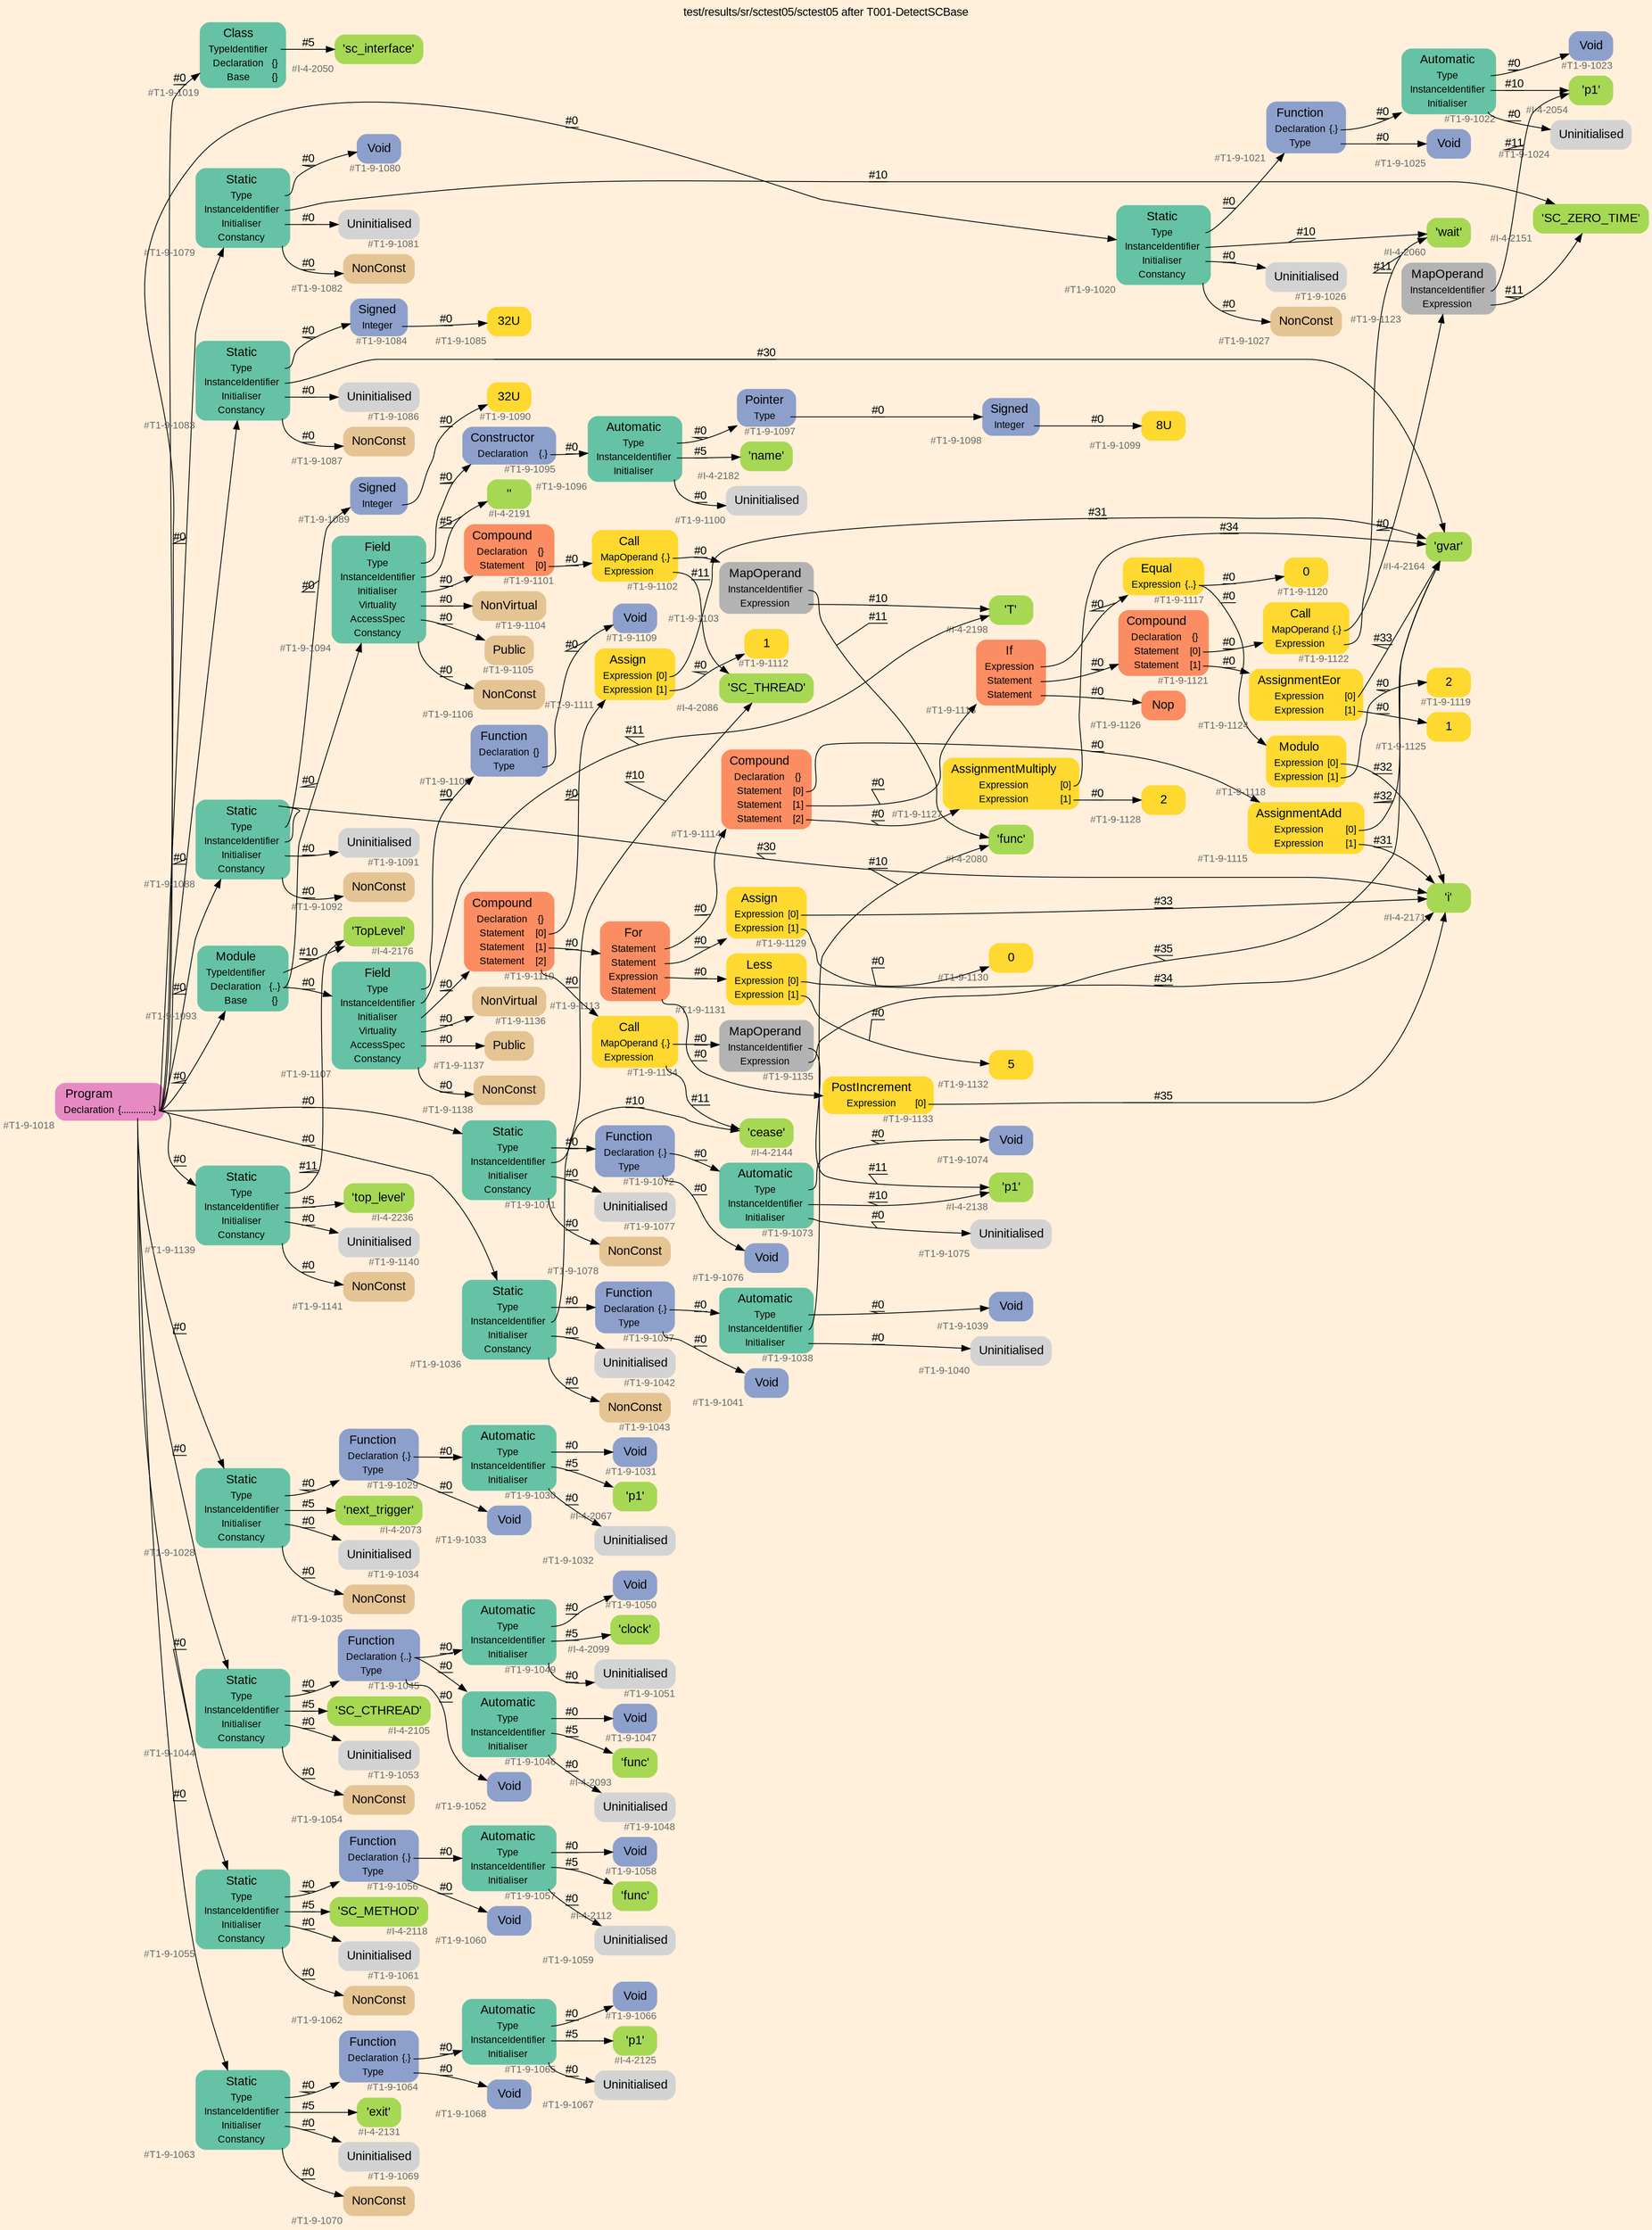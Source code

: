 digraph "test/results/sr/sctest05/sctest05 after T001-DetectSCBase" {
label = "test/results/sr/sctest05/sctest05 after T001-DetectSCBase"
labelloc = t
graph [
    rankdir = "LR"
    ranksep = 0.3
    bgcolor = antiquewhite1
    color = black
    fontcolor = black
    fontname = "Arial"
];
node [
    fontname = "Arial"
];
edge [
    fontname = "Arial"
];

// -------------------- node figure --------------------
// -------- block #T1-9-1018 ----------
"#T1-9-1018" [
    fillcolor = "/set28/4"
    xlabel = "#T1-9-1018"
    fontsize = "12"
    fontcolor = grey40
    shape = "plaintext"
    label = <<TABLE BORDER="0" CELLBORDER="0" CELLSPACING="0">
     <TR><TD><FONT COLOR="black" POINT-SIZE="15">Program</FONT></TD></TR>
     <TR><TD><FONT COLOR="black" POINT-SIZE="12">Declaration</FONT></TD><TD PORT="port0"><FONT COLOR="black" POINT-SIZE="12">{.............}</FONT></TD></TR>
    </TABLE>>
    style = "rounded,filled"
];

// -------- block #T1-9-1019 ----------
"#T1-9-1019" [
    fillcolor = "/set28/1"
    xlabel = "#T1-9-1019"
    fontsize = "12"
    fontcolor = grey40
    shape = "plaintext"
    label = <<TABLE BORDER="0" CELLBORDER="0" CELLSPACING="0">
     <TR><TD><FONT COLOR="black" POINT-SIZE="15">Class</FONT></TD></TR>
     <TR><TD><FONT COLOR="black" POINT-SIZE="12">TypeIdentifier</FONT></TD><TD PORT="port0"></TD></TR>
     <TR><TD><FONT COLOR="black" POINT-SIZE="12">Declaration</FONT></TD><TD PORT="port1"><FONT COLOR="black" POINT-SIZE="12">{}</FONT></TD></TR>
     <TR><TD><FONT COLOR="black" POINT-SIZE="12">Base</FONT></TD><TD PORT="port2"><FONT COLOR="black" POINT-SIZE="12">{}</FONT></TD></TR>
    </TABLE>>
    style = "rounded,filled"
];

// -------- block #I-4-2050 ----------
"#I-4-2050" [
    fillcolor = "/set28/5"
    xlabel = "#I-4-2050"
    fontsize = "12"
    fontcolor = grey40
    shape = "plaintext"
    label = <<TABLE BORDER="0" CELLBORDER="0" CELLSPACING="0">
     <TR><TD><FONT COLOR="black" POINT-SIZE="15">'sc_interface'</FONT></TD></TR>
    </TABLE>>
    style = "rounded,filled"
];

// -------- block #T1-9-1020 ----------
"#T1-9-1020" [
    fillcolor = "/set28/1"
    xlabel = "#T1-9-1020"
    fontsize = "12"
    fontcolor = grey40
    shape = "plaintext"
    label = <<TABLE BORDER="0" CELLBORDER="0" CELLSPACING="0">
     <TR><TD><FONT COLOR="black" POINT-SIZE="15">Static</FONT></TD></TR>
     <TR><TD><FONT COLOR="black" POINT-SIZE="12">Type</FONT></TD><TD PORT="port0"></TD></TR>
     <TR><TD><FONT COLOR="black" POINT-SIZE="12">InstanceIdentifier</FONT></TD><TD PORT="port1"></TD></TR>
     <TR><TD><FONT COLOR="black" POINT-SIZE="12">Initialiser</FONT></TD><TD PORT="port2"></TD></TR>
     <TR><TD><FONT COLOR="black" POINT-SIZE="12">Constancy</FONT></TD><TD PORT="port3"></TD></TR>
    </TABLE>>
    style = "rounded,filled"
];

// -------- block #T1-9-1021 ----------
"#T1-9-1021" [
    fillcolor = "/set28/3"
    xlabel = "#T1-9-1021"
    fontsize = "12"
    fontcolor = grey40
    shape = "plaintext"
    label = <<TABLE BORDER="0" CELLBORDER="0" CELLSPACING="0">
     <TR><TD><FONT COLOR="black" POINT-SIZE="15">Function</FONT></TD></TR>
     <TR><TD><FONT COLOR="black" POINT-SIZE="12">Declaration</FONT></TD><TD PORT="port0"><FONT COLOR="black" POINT-SIZE="12">{.}</FONT></TD></TR>
     <TR><TD><FONT COLOR="black" POINT-SIZE="12">Type</FONT></TD><TD PORT="port1"></TD></TR>
    </TABLE>>
    style = "rounded,filled"
];

// -------- block #T1-9-1022 ----------
"#T1-9-1022" [
    fillcolor = "/set28/1"
    xlabel = "#T1-9-1022"
    fontsize = "12"
    fontcolor = grey40
    shape = "plaintext"
    label = <<TABLE BORDER="0" CELLBORDER="0" CELLSPACING="0">
     <TR><TD><FONT COLOR="black" POINT-SIZE="15">Automatic</FONT></TD></TR>
     <TR><TD><FONT COLOR="black" POINT-SIZE="12">Type</FONT></TD><TD PORT="port0"></TD></TR>
     <TR><TD><FONT COLOR="black" POINT-SIZE="12">InstanceIdentifier</FONT></TD><TD PORT="port1"></TD></TR>
     <TR><TD><FONT COLOR="black" POINT-SIZE="12">Initialiser</FONT></TD><TD PORT="port2"></TD></TR>
    </TABLE>>
    style = "rounded,filled"
];

// -------- block #T1-9-1023 ----------
"#T1-9-1023" [
    fillcolor = "/set28/3"
    xlabel = "#T1-9-1023"
    fontsize = "12"
    fontcolor = grey40
    shape = "plaintext"
    label = <<TABLE BORDER="0" CELLBORDER="0" CELLSPACING="0">
     <TR><TD><FONT COLOR="black" POINT-SIZE="15">Void</FONT></TD></TR>
    </TABLE>>
    style = "rounded,filled"
];

// -------- block #I-4-2054 ----------
"#I-4-2054" [
    fillcolor = "/set28/5"
    xlabel = "#I-4-2054"
    fontsize = "12"
    fontcolor = grey40
    shape = "plaintext"
    label = <<TABLE BORDER="0" CELLBORDER="0" CELLSPACING="0">
     <TR><TD><FONT COLOR="black" POINT-SIZE="15">'p1'</FONT></TD></TR>
    </TABLE>>
    style = "rounded,filled"
];

// -------- block #T1-9-1024 ----------
"#T1-9-1024" [
    xlabel = "#T1-9-1024"
    fontsize = "12"
    fontcolor = grey40
    shape = "plaintext"
    label = <<TABLE BORDER="0" CELLBORDER="0" CELLSPACING="0">
     <TR><TD><FONT COLOR="black" POINT-SIZE="15">Uninitialised</FONT></TD></TR>
    </TABLE>>
    style = "rounded,filled"
];

// -------- block #T1-9-1025 ----------
"#T1-9-1025" [
    fillcolor = "/set28/3"
    xlabel = "#T1-9-1025"
    fontsize = "12"
    fontcolor = grey40
    shape = "plaintext"
    label = <<TABLE BORDER="0" CELLBORDER="0" CELLSPACING="0">
     <TR><TD><FONT COLOR="black" POINT-SIZE="15">Void</FONT></TD></TR>
    </TABLE>>
    style = "rounded,filled"
];

// -------- block #I-4-2060 ----------
"#I-4-2060" [
    fillcolor = "/set28/5"
    xlabel = "#I-4-2060"
    fontsize = "12"
    fontcolor = grey40
    shape = "plaintext"
    label = <<TABLE BORDER="0" CELLBORDER="0" CELLSPACING="0">
     <TR><TD><FONT COLOR="black" POINT-SIZE="15">'wait'</FONT></TD></TR>
    </TABLE>>
    style = "rounded,filled"
];

// -------- block #T1-9-1026 ----------
"#T1-9-1026" [
    xlabel = "#T1-9-1026"
    fontsize = "12"
    fontcolor = grey40
    shape = "plaintext"
    label = <<TABLE BORDER="0" CELLBORDER="0" CELLSPACING="0">
     <TR><TD><FONT COLOR="black" POINT-SIZE="15">Uninitialised</FONT></TD></TR>
    </TABLE>>
    style = "rounded,filled"
];

// -------- block #T1-9-1027 ----------
"#T1-9-1027" [
    fillcolor = "/set28/7"
    xlabel = "#T1-9-1027"
    fontsize = "12"
    fontcolor = grey40
    shape = "plaintext"
    label = <<TABLE BORDER="0" CELLBORDER="0" CELLSPACING="0">
     <TR><TD><FONT COLOR="black" POINT-SIZE="15">NonConst</FONT></TD></TR>
    </TABLE>>
    style = "rounded,filled"
];

// -------- block #T1-9-1028 ----------
"#T1-9-1028" [
    fillcolor = "/set28/1"
    xlabel = "#T1-9-1028"
    fontsize = "12"
    fontcolor = grey40
    shape = "plaintext"
    label = <<TABLE BORDER="0" CELLBORDER="0" CELLSPACING="0">
     <TR><TD><FONT COLOR="black" POINT-SIZE="15">Static</FONT></TD></TR>
     <TR><TD><FONT COLOR="black" POINT-SIZE="12">Type</FONT></TD><TD PORT="port0"></TD></TR>
     <TR><TD><FONT COLOR="black" POINT-SIZE="12">InstanceIdentifier</FONT></TD><TD PORT="port1"></TD></TR>
     <TR><TD><FONT COLOR="black" POINT-SIZE="12">Initialiser</FONT></TD><TD PORT="port2"></TD></TR>
     <TR><TD><FONT COLOR="black" POINT-SIZE="12">Constancy</FONT></TD><TD PORT="port3"></TD></TR>
    </TABLE>>
    style = "rounded,filled"
];

// -------- block #T1-9-1029 ----------
"#T1-9-1029" [
    fillcolor = "/set28/3"
    xlabel = "#T1-9-1029"
    fontsize = "12"
    fontcolor = grey40
    shape = "plaintext"
    label = <<TABLE BORDER="0" CELLBORDER="0" CELLSPACING="0">
     <TR><TD><FONT COLOR="black" POINT-SIZE="15">Function</FONT></TD></TR>
     <TR><TD><FONT COLOR="black" POINT-SIZE="12">Declaration</FONT></TD><TD PORT="port0"><FONT COLOR="black" POINT-SIZE="12">{.}</FONT></TD></TR>
     <TR><TD><FONT COLOR="black" POINT-SIZE="12">Type</FONT></TD><TD PORT="port1"></TD></TR>
    </TABLE>>
    style = "rounded,filled"
];

// -------- block #T1-9-1030 ----------
"#T1-9-1030" [
    fillcolor = "/set28/1"
    xlabel = "#T1-9-1030"
    fontsize = "12"
    fontcolor = grey40
    shape = "plaintext"
    label = <<TABLE BORDER="0" CELLBORDER="0" CELLSPACING="0">
     <TR><TD><FONT COLOR="black" POINT-SIZE="15">Automatic</FONT></TD></TR>
     <TR><TD><FONT COLOR="black" POINT-SIZE="12">Type</FONT></TD><TD PORT="port0"></TD></TR>
     <TR><TD><FONT COLOR="black" POINT-SIZE="12">InstanceIdentifier</FONT></TD><TD PORT="port1"></TD></TR>
     <TR><TD><FONT COLOR="black" POINT-SIZE="12">Initialiser</FONT></TD><TD PORT="port2"></TD></TR>
    </TABLE>>
    style = "rounded,filled"
];

// -------- block #T1-9-1031 ----------
"#T1-9-1031" [
    fillcolor = "/set28/3"
    xlabel = "#T1-9-1031"
    fontsize = "12"
    fontcolor = grey40
    shape = "plaintext"
    label = <<TABLE BORDER="0" CELLBORDER="0" CELLSPACING="0">
     <TR><TD><FONT COLOR="black" POINT-SIZE="15">Void</FONT></TD></TR>
    </TABLE>>
    style = "rounded,filled"
];

// -------- block #I-4-2067 ----------
"#I-4-2067" [
    fillcolor = "/set28/5"
    xlabel = "#I-4-2067"
    fontsize = "12"
    fontcolor = grey40
    shape = "plaintext"
    label = <<TABLE BORDER="0" CELLBORDER="0" CELLSPACING="0">
     <TR><TD><FONT COLOR="black" POINT-SIZE="15">'p1'</FONT></TD></TR>
    </TABLE>>
    style = "rounded,filled"
];

// -------- block #T1-9-1032 ----------
"#T1-9-1032" [
    xlabel = "#T1-9-1032"
    fontsize = "12"
    fontcolor = grey40
    shape = "plaintext"
    label = <<TABLE BORDER="0" CELLBORDER="0" CELLSPACING="0">
     <TR><TD><FONT COLOR="black" POINT-SIZE="15">Uninitialised</FONT></TD></TR>
    </TABLE>>
    style = "rounded,filled"
];

// -------- block #T1-9-1033 ----------
"#T1-9-1033" [
    fillcolor = "/set28/3"
    xlabel = "#T1-9-1033"
    fontsize = "12"
    fontcolor = grey40
    shape = "plaintext"
    label = <<TABLE BORDER="0" CELLBORDER="0" CELLSPACING="0">
     <TR><TD><FONT COLOR="black" POINT-SIZE="15">Void</FONT></TD></TR>
    </TABLE>>
    style = "rounded,filled"
];

// -------- block #I-4-2073 ----------
"#I-4-2073" [
    fillcolor = "/set28/5"
    xlabel = "#I-4-2073"
    fontsize = "12"
    fontcolor = grey40
    shape = "plaintext"
    label = <<TABLE BORDER="0" CELLBORDER="0" CELLSPACING="0">
     <TR><TD><FONT COLOR="black" POINT-SIZE="15">'next_trigger'</FONT></TD></TR>
    </TABLE>>
    style = "rounded,filled"
];

// -------- block #T1-9-1034 ----------
"#T1-9-1034" [
    xlabel = "#T1-9-1034"
    fontsize = "12"
    fontcolor = grey40
    shape = "plaintext"
    label = <<TABLE BORDER="0" CELLBORDER="0" CELLSPACING="0">
     <TR><TD><FONT COLOR="black" POINT-SIZE="15">Uninitialised</FONT></TD></TR>
    </TABLE>>
    style = "rounded,filled"
];

// -------- block #T1-9-1035 ----------
"#T1-9-1035" [
    fillcolor = "/set28/7"
    xlabel = "#T1-9-1035"
    fontsize = "12"
    fontcolor = grey40
    shape = "plaintext"
    label = <<TABLE BORDER="0" CELLBORDER="0" CELLSPACING="0">
     <TR><TD><FONT COLOR="black" POINT-SIZE="15">NonConst</FONT></TD></TR>
    </TABLE>>
    style = "rounded,filled"
];

// -------- block #T1-9-1036 ----------
"#T1-9-1036" [
    fillcolor = "/set28/1"
    xlabel = "#T1-9-1036"
    fontsize = "12"
    fontcolor = grey40
    shape = "plaintext"
    label = <<TABLE BORDER="0" CELLBORDER="0" CELLSPACING="0">
     <TR><TD><FONT COLOR="black" POINT-SIZE="15">Static</FONT></TD></TR>
     <TR><TD><FONT COLOR="black" POINT-SIZE="12">Type</FONT></TD><TD PORT="port0"></TD></TR>
     <TR><TD><FONT COLOR="black" POINT-SIZE="12">InstanceIdentifier</FONT></TD><TD PORT="port1"></TD></TR>
     <TR><TD><FONT COLOR="black" POINT-SIZE="12">Initialiser</FONT></TD><TD PORT="port2"></TD></TR>
     <TR><TD><FONT COLOR="black" POINT-SIZE="12">Constancy</FONT></TD><TD PORT="port3"></TD></TR>
    </TABLE>>
    style = "rounded,filled"
];

// -------- block #T1-9-1037 ----------
"#T1-9-1037" [
    fillcolor = "/set28/3"
    xlabel = "#T1-9-1037"
    fontsize = "12"
    fontcolor = grey40
    shape = "plaintext"
    label = <<TABLE BORDER="0" CELLBORDER="0" CELLSPACING="0">
     <TR><TD><FONT COLOR="black" POINT-SIZE="15">Function</FONT></TD></TR>
     <TR><TD><FONT COLOR="black" POINT-SIZE="12">Declaration</FONT></TD><TD PORT="port0"><FONT COLOR="black" POINT-SIZE="12">{.}</FONT></TD></TR>
     <TR><TD><FONT COLOR="black" POINT-SIZE="12">Type</FONT></TD><TD PORT="port1"></TD></TR>
    </TABLE>>
    style = "rounded,filled"
];

// -------- block #T1-9-1038 ----------
"#T1-9-1038" [
    fillcolor = "/set28/1"
    xlabel = "#T1-9-1038"
    fontsize = "12"
    fontcolor = grey40
    shape = "plaintext"
    label = <<TABLE BORDER="0" CELLBORDER="0" CELLSPACING="0">
     <TR><TD><FONT COLOR="black" POINT-SIZE="15">Automatic</FONT></TD></TR>
     <TR><TD><FONT COLOR="black" POINT-SIZE="12">Type</FONT></TD><TD PORT="port0"></TD></TR>
     <TR><TD><FONT COLOR="black" POINT-SIZE="12">InstanceIdentifier</FONT></TD><TD PORT="port1"></TD></TR>
     <TR><TD><FONT COLOR="black" POINT-SIZE="12">Initialiser</FONT></TD><TD PORT="port2"></TD></TR>
    </TABLE>>
    style = "rounded,filled"
];

// -------- block #T1-9-1039 ----------
"#T1-9-1039" [
    fillcolor = "/set28/3"
    xlabel = "#T1-9-1039"
    fontsize = "12"
    fontcolor = grey40
    shape = "plaintext"
    label = <<TABLE BORDER="0" CELLBORDER="0" CELLSPACING="0">
     <TR><TD><FONT COLOR="black" POINT-SIZE="15">Void</FONT></TD></TR>
    </TABLE>>
    style = "rounded,filled"
];

// -------- block #I-4-2080 ----------
"#I-4-2080" [
    fillcolor = "/set28/5"
    xlabel = "#I-4-2080"
    fontsize = "12"
    fontcolor = grey40
    shape = "plaintext"
    label = <<TABLE BORDER="0" CELLBORDER="0" CELLSPACING="0">
     <TR><TD><FONT COLOR="black" POINT-SIZE="15">'func'</FONT></TD></TR>
    </TABLE>>
    style = "rounded,filled"
];

// -------- block #T1-9-1040 ----------
"#T1-9-1040" [
    xlabel = "#T1-9-1040"
    fontsize = "12"
    fontcolor = grey40
    shape = "plaintext"
    label = <<TABLE BORDER="0" CELLBORDER="0" CELLSPACING="0">
     <TR><TD><FONT COLOR="black" POINT-SIZE="15">Uninitialised</FONT></TD></TR>
    </TABLE>>
    style = "rounded,filled"
];

// -------- block #T1-9-1041 ----------
"#T1-9-1041" [
    fillcolor = "/set28/3"
    xlabel = "#T1-9-1041"
    fontsize = "12"
    fontcolor = grey40
    shape = "plaintext"
    label = <<TABLE BORDER="0" CELLBORDER="0" CELLSPACING="0">
     <TR><TD><FONT COLOR="black" POINT-SIZE="15">Void</FONT></TD></TR>
    </TABLE>>
    style = "rounded,filled"
];

// -------- block #I-4-2086 ----------
"#I-4-2086" [
    fillcolor = "/set28/5"
    xlabel = "#I-4-2086"
    fontsize = "12"
    fontcolor = grey40
    shape = "plaintext"
    label = <<TABLE BORDER="0" CELLBORDER="0" CELLSPACING="0">
     <TR><TD><FONT COLOR="black" POINT-SIZE="15">'SC_THREAD'</FONT></TD></TR>
    </TABLE>>
    style = "rounded,filled"
];

// -------- block #T1-9-1042 ----------
"#T1-9-1042" [
    xlabel = "#T1-9-1042"
    fontsize = "12"
    fontcolor = grey40
    shape = "plaintext"
    label = <<TABLE BORDER="0" CELLBORDER="0" CELLSPACING="0">
     <TR><TD><FONT COLOR="black" POINT-SIZE="15">Uninitialised</FONT></TD></TR>
    </TABLE>>
    style = "rounded,filled"
];

// -------- block #T1-9-1043 ----------
"#T1-9-1043" [
    fillcolor = "/set28/7"
    xlabel = "#T1-9-1043"
    fontsize = "12"
    fontcolor = grey40
    shape = "plaintext"
    label = <<TABLE BORDER="0" CELLBORDER="0" CELLSPACING="0">
     <TR><TD><FONT COLOR="black" POINT-SIZE="15">NonConst</FONT></TD></TR>
    </TABLE>>
    style = "rounded,filled"
];

// -------- block #T1-9-1044 ----------
"#T1-9-1044" [
    fillcolor = "/set28/1"
    xlabel = "#T1-9-1044"
    fontsize = "12"
    fontcolor = grey40
    shape = "plaintext"
    label = <<TABLE BORDER="0" CELLBORDER="0" CELLSPACING="0">
     <TR><TD><FONT COLOR="black" POINT-SIZE="15">Static</FONT></TD></TR>
     <TR><TD><FONT COLOR="black" POINT-SIZE="12">Type</FONT></TD><TD PORT="port0"></TD></TR>
     <TR><TD><FONT COLOR="black" POINT-SIZE="12">InstanceIdentifier</FONT></TD><TD PORT="port1"></TD></TR>
     <TR><TD><FONT COLOR="black" POINT-SIZE="12">Initialiser</FONT></TD><TD PORT="port2"></TD></TR>
     <TR><TD><FONT COLOR="black" POINT-SIZE="12">Constancy</FONT></TD><TD PORT="port3"></TD></TR>
    </TABLE>>
    style = "rounded,filled"
];

// -------- block #T1-9-1045 ----------
"#T1-9-1045" [
    fillcolor = "/set28/3"
    xlabel = "#T1-9-1045"
    fontsize = "12"
    fontcolor = grey40
    shape = "plaintext"
    label = <<TABLE BORDER="0" CELLBORDER="0" CELLSPACING="0">
     <TR><TD><FONT COLOR="black" POINT-SIZE="15">Function</FONT></TD></TR>
     <TR><TD><FONT COLOR="black" POINT-SIZE="12">Declaration</FONT></TD><TD PORT="port0"><FONT COLOR="black" POINT-SIZE="12">{..}</FONT></TD></TR>
     <TR><TD><FONT COLOR="black" POINT-SIZE="12">Type</FONT></TD><TD PORT="port1"></TD></TR>
    </TABLE>>
    style = "rounded,filled"
];

// -------- block #T1-9-1046 ----------
"#T1-9-1046" [
    fillcolor = "/set28/1"
    xlabel = "#T1-9-1046"
    fontsize = "12"
    fontcolor = grey40
    shape = "plaintext"
    label = <<TABLE BORDER="0" CELLBORDER="0" CELLSPACING="0">
     <TR><TD><FONT COLOR="black" POINT-SIZE="15">Automatic</FONT></TD></TR>
     <TR><TD><FONT COLOR="black" POINT-SIZE="12">Type</FONT></TD><TD PORT="port0"></TD></TR>
     <TR><TD><FONT COLOR="black" POINT-SIZE="12">InstanceIdentifier</FONT></TD><TD PORT="port1"></TD></TR>
     <TR><TD><FONT COLOR="black" POINT-SIZE="12">Initialiser</FONT></TD><TD PORT="port2"></TD></TR>
    </TABLE>>
    style = "rounded,filled"
];

// -------- block #T1-9-1047 ----------
"#T1-9-1047" [
    fillcolor = "/set28/3"
    xlabel = "#T1-9-1047"
    fontsize = "12"
    fontcolor = grey40
    shape = "plaintext"
    label = <<TABLE BORDER="0" CELLBORDER="0" CELLSPACING="0">
     <TR><TD><FONT COLOR="black" POINT-SIZE="15">Void</FONT></TD></TR>
    </TABLE>>
    style = "rounded,filled"
];

// -------- block #I-4-2093 ----------
"#I-4-2093" [
    fillcolor = "/set28/5"
    xlabel = "#I-4-2093"
    fontsize = "12"
    fontcolor = grey40
    shape = "plaintext"
    label = <<TABLE BORDER="0" CELLBORDER="0" CELLSPACING="0">
     <TR><TD><FONT COLOR="black" POINT-SIZE="15">'func'</FONT></TD></TR>
    </TABLE>>
    style = "rounded,filled"
];

// -------- block #T1-9-1048 ----------
"#T1-9-1048" [
    xlabel = "#T1-9-1048"
    fontsize = "12"
    fontcolor = grey40
    shape = "plaintext"
    label = <<TABLE BORDER="0" CELLBORDER="0" CELLSPACING="0">
     <TR><TD><FONT COLOR="black" POINT-SIZE="15">Uninitialised</FONT></TD></TR>
    </TABLE>>
    style = "rounded,filled"
];

// -------- block #T1-9-1049 ----------
"#T1-9-1049" [
    fillcolor = "/set28/1"
    xlabel = "#T1-9-1049"
    fontsize = "12"
    fontcolor = grey40
    shape = "plaintext"
    label = <<TABLE BORDER="0" CELLBORDER="0" CELLSPACING="0">
     <TR><TD><FONT COLOR="black" POINT-SIZE="15">Automatic</FONT></TD></TR>
     <TR><TD><FONT COLOR="black" POINT-SIZE="12">Type</FONT></TD><TD PORT="port0"></TD></TR>
     <TR><TD><FONT COLOR="black" POINT-SIZE="12">InstanceIdentifier</FONT></TD><TD PORT="port1"></TD></TR>
     <TR><TD><FONT COLOR="black" POINT-SIZE="12">Initialiser</FONT></TD><TD PORT="port2"></TD></TR>
    </TABLE>>
    style = "rounded,filled"
];

// -------- block #T1-9-1050 ----------
"#T1-9-1050" [
    fillcolor = "/set28/3"
    xlabel = "#T1-9-1050"
    fontsize = "12"
    fontcolor = grey40
    shape = "plaintext"
    label = <<TABLE BORDER="0" CELLBORDER="0" CELLSPACING="0">
     <TR><TD><FONT COLOR="black" POINT-SIZE="15">Void</FONT></TD></TR>
    </TABLE>>
    style = "rounded,filled"
];

// -------- block #I-4-2099 ----------
"#I-4-2099" [
    fillcolor = "/set28/5"
    xlabel = "#I-4-2099"
    fontsize = "12"
    fontcolor = grey40
    shape = "plaintext"
    label = <<TABLE BORDER="0" CELLBORDER="0" CELLSPACING="0">
     <TR><TD><FONT COLOR="black" POINT-SIZE="15">'clock'</FONT></TD></TR>
    </TABLE>>
    style = "rounded,filled"
];

// -------- block #T1-9-1051 ----------
"#T1-9-1051" [
    xlabel = "#T1-9-1051"
    fontsize = "12"
    fontcolor = grey40
    shape = "plaintext"
    label = <<TABLE BORDER="0" CELLBORDER="0" CELLSPACING="0">
     <TR><TD><FONT COLOR="black" POINT-SIZE="15">Uninitialised</FONT></TD></TR>
    </TABLE>>
    style = "rounded,filled"
];

// -------- block #T1-9-1052 ----------
"#T1-9-1052" [
    fillcolor = "/set28/3"
    xlabel = "#T1-9-1052"
    fontsize = "12"
    fontcolor = grey40
    shape = "plaintext"
    label = <<TABLE BORDER="0" CELLBORDER="0" CELLSPACING="0">
     <TR><TD><FONT COLOR="black" POINT-SIZE="15">Void</FONT></TD></TR>
    </TABLE>>
    style = "rounded,filled"
];

// -------- block #I-4-2105 ----------
"#I-4-2105" [
    fillcolor = "/set28/5"
    xlabel = "#I-4-2105"
    fontsize = "12"
    fontcolor = grey40
    shape = "plaintext"
    label = <<TABLE BORDER="0" CELLBORDER="0" CELLSPACING="0">
     <TR><TD><FONT COLOR="black" POINT-SIZE="15">'SC_CTHREAD'</FONT></TD></TR>
    </TABLE>>
    style = "rounded,filled"
];

// -------- block #T1-9-1053 ----------
"#T1-9-1053" [
    xlabel = "#T1-9-1053"
    fontsize = "12"
    fontcolor = grey40
    shape = "plaintext"
    label = <<TABLE BORDER="0" CELLBORDER="0" CELLSPACING="0">
     <TR><TD><FONT COLOR="black" POINT-SIZE="15">Uninitialised</FONT></TD></TR>
    </TABLE>>
    style = "rounded,filled"
];

// -------- block #T1-9-1054 ----------
"#T1-9-1054" [
    fillcolor = "/set28/7"
    xlabel = "#T1-9-1054"
    fontsize = "12"
    fontcolor = grey40
    shape = "plaintext"
    label = <<TABLE BORDER="0" CELLBORDER="0" CELLSPACING="0">
     <TR><TD><FONT COLOR="black" POINT-SIZE="15">NonConst</FONT></TD></TR>
    </TABLE>>
    style = "rounded,filled"
];

// -------- block #T1-9-1055 ----------
"#T1-9-1055" [
    fillcolor = "/set28/1"
    xlabel = "#T1-9-1055"
    fontsize = "12"
    fontcolor = grey40
    shape = "plaintext"
    label = <<TABLE BORDER="0" CELLBORDER="0" CELLSPACING="0">
     <TR><TD><FONT COLOR="black" POINT-SIZE="15">Static</FONT></TD></TR>
     <TR><TD><FONT COLOR="black" POINT-SIZE="12">Type</FONT></TD><TD PORT="port0"></TD></TR>
     <TR><TD><FONT COLOR="black" POINT-SIZE="12">InstanceIdentifier</FONT></TD><TD PORT="port1"></TD></TR>
     <TR><TD><FONT COLOR="black" POINT-SIZE="12">Initialiser</FONT></TD><TD PORT="port2"></TD></TR>
     <TR><TD><FONT COLOR="black" POINT-SIZE="12">Constancy</FONT></TD><TD PORT="port3"></TD></TR>
    </TABLE>>
    style = "rounded,filled"
];

// -------- block #T1-9-1056 ----------
"#T1-9-1056" [
    fillcolor = "/set28/3"
    xlabel = "#T1-9-1056"
    fontsize = "12"
    fontcolor = grey40
    shape = "plaintext"
    label = <<TABLE BORDER="0" CELLBORDER="0" CELLSPACING="0">
     <TR><TD><FONT COLOR="black" POINT-SIZE="15">Function</FONT></TD></TR>
     <TR><TD><FONT COLOR="black" POINT-SIZE="12">Declaration</FONT></TD><TD PORT="port0"><FONT COLOR="black" POINT-SIZE="12">{.}</FONT></TD></TR>
     <TR><TD><FONT COLOR="black" POINT-SIZE="12">Type</FONT></TD><TD PORT="port1"></TD></TR>
    </TABLE>>
    style = "rounded,filled"
];

// -------- block #T1-9-1057 ----------
"#T1-9-1057" [
    fillcolor = "/set28/1"
    xlabel = "#T1-9-1057"
    fontsize = "12"
    fontcolor = grey40
    shape = "plaintext"
    label = <<TABLE BORDER="0" CELLBORDER="0" CELLSPACING="0">
     <TR><TD><FONT COLOR="black" POINT-SIZE="15">Automatic</FONT></TD></TR>
     <TR><TD><FONT COLOR="black" POINT-SIZE="12">Type</FONT></TD><TD PORT="port0"></TD></TR>
     <TR><TD><FONT COLOR="black" POINT-SIZE="12">InstanceIdentifier</FONT></TD><TD PORT="port1"></TD></TR>
     <TR><TD><FONT COLOR="black" POINT-SIZE="12">Initialiser</FONT></TD><TD PORT="port2"></TD></TR>
    </TABLE>>
    style = "rounded,filled"
];

// -------- block #T1-9-1058 ----------
"#T1-9-1058" [
    fillcolor = "/set28/3"
    xlabel = "#T1-9-1058"
    fontsize = "12"
    fontcolor = grey40
    shape = "plaintext"
    label = <<TABLE BORDER="0" CELLBORDER="0" CELLSPACING="0">
     <TR><TD><FONT COLOR="black" POINT-SIZE="15">Void</FONT></TD></TR>
    </TABLE>>
    style = "rounded,filled"
];

// -------- block #I-4-2112 ----------
"#I-4-2112" [
    fillcolor = "/set28/5"
    xlabel = "#I-4-2112"
    fontsize = "12"
    fontcolor = grey40
    shape = "plaintext"
    label = <<TABLE BORDER="0" CELLBORDER="0" CELLSPACING="0">
     <TR><TD><FONT COLOR="black" POINT-SIZE="15">'func'</FONT></TD></TR>
    </TABLE>>
    style = "rounded,filled"
];

// -------- block #T1-9-1059 ----------
"#T1-9-1059" [
    xlabel = "#T1-9-1059"
    fontsize = "12"
    fontcolor = grey40
    shape = "plaintext"
    label = <<TABLE BORDER="0" CELLBORDER="0" CELLSPACING="0">
     <TR><TD><FONT COLOR="black" POINT-SIZE="15">Uninitialised</FONT></TD></TR>
    </TABLE>>
    style = "rounded,filled"
];

// -------- block #T1-9-1060 ----------
"#T1-9-1060" [
    fillcolor = "/set28/3"
    xlabel = "#T1-9-1060"
    fontsize = "12"
    fontcolor = grey40
    shape = "plaintext"
    label = <<TABLE BORDER="0" CELLBORDER="0" CELLSPACING="0">
     <TR><TD><FONT COLOR="black" POINT-SIZE="15">Void</FONT></TD></TR>
    </TABLE>>
    style = "rounded,filled"
];

// -------- block #I-4-2118 ----------
"#I-4-2118" [
    fillcolor = "/set28/5"
    xlabel = "#I-4-2118"
    fontsize = "12"
    fontcolor = grey40
    shape = "plaintext"
    label = <<TABLE BORDER="0" CELLBORDER="0" CELLSPACING="0">
     <TR><TD><FONT COLOR="black" POINT-SIZE="15">'SC_METHOD'</FONT></TD></TR>
    </TABLE>>
    style = "rounded,filled"
];

// -------- block #T1-9-1061 ----------
"#T1-9-1061" [
    xlabel = "#T1-9-1061"
    fontsize = "12"
    fontcolor = grey40
    shape = "plaintext"
    label = <<TABLE BORDER="0" CELLBORDER="0" CELLSPACING="0">
     <TR><TD><FONT COLOR="black" POINT-SIZE="15">Uninitialised</FONT></TD></TR>
    </TABLE>>
    style = "rounded,filled"
];

// -------- block #T1-9-1062 ----------
"#T1-9-1062" [
    fillcolor = "/set28/7"
    xlabel = "#T1-9-1062"
    fontsize = "12"
    fontcolor = grey40
    shape = "plaintext"
    label = <<TABLE BORDER="0" CELLBORDER="0" CELLSPACING="0">
     <TR><TD><FONT COLOR="black" POINT-SIZE="15">NonConst</FONT></TD></TR>
    </TABLE>>
    style = "rounded,filled"
];

// -------- block #T1-9-1063 ----------
"#T1-9-1063" [
    fillcolor = "/set28/1"
    xlabel = "#T1-9-1063"
    fontsize = "12"
    fontcolor = grey40
    shape = "plaintext"
    label = <<TABLE BORDER="0" CELLBORDER="0" CELLSPACING="0">
     <TR><TD><FONT COLOR="black" POINT-SIZE="15">Static</FONT></TD></TR>
     <TR><TD><FONT COLOR="black" POINT-SIZE="12">Type</FONT></TD><TD PORT="port0"></TD></TR>
     <TR><TD><FONT COLOR="black" POINT-SIZE="12">InstanceIdentifier</FONT></TD><TD PORT="port1"></TD></TR>
     <TR><TD><FONT COLOR="black" POINT-SIZE="12">Initialiser</FONT></TD><TD PORT="port2"></TD></TR>
     <TR><TD><FONT COLOR="black" POINT-SIZE="12">Constancy</FONT></TD><TD PORT="port3"></TD></TR>
    </TABLE>>
    style = "rounded,filled"
];

// -------- block #T1-9-1064 ----------
"#T1-9-1064" [
    fillcolor = "/set28/3"
    xlabel = "#T1-9-1064"
    fontsize = "12"
    fontcolor = grey40
    shape = "plaintext"
    label = <<TABLE BORDER="0" CELLBORDER="0" CELLSPACING="0">
     <TR><TD><FONT COLOR="black" POINT-SIZE="15">Function</FONT></TD></TR>
     <TR><TD><FONT COLOR="black" POINT-SIZE="12">Declaration</FONT></TD><TD PORT="port0"><FONT COLOR="black" POINT-SIZE="12">{.}</FONT></TD></TR>
     <TR><TD><FONT COLOR="black" POINT-SIZE="12">Type</FONT></TD><TD PORT="port1"></TD></TR>
    </TABLE>>
    style = "rounded,filled"
];

// -------- block #T1-9-1065 ----------
"#T1-9-1065" [
    fillcolor = "/set28/1"
    xlabel = "#T1-9-1065"
    fontsize = "12"
    fontcolor = grey40
    shape = "plaintext"
    label = <<TABLE BORDER="0" CELLBORDER="0" CELLSPACING="0">
     <TR><TD><FONT COLOR="black" POINT-SIZE="15">Automatic</FONT></TD></TR>
     <TR><TD><FONT COLOR="black" POINT-SIZE="12">Type</FONT></TD><TD PORT="port0"></TD></TR>
     <TR><TD><FONT COLOR="black" POINT-SIZE="12">InstanceIdentifier</FONT></TD><TD PORT="port1"></TD></TR>
     <TR><TD><FONT COLOR="black" POINT-SIZE="12">Initialiser</FONT></TD><TD PORT="port2"></TD></TR>
    </TABLE>>
    style = "rounded,filled"
];

// -------- block #T1-9-1066 ----------
"#T1-9-1066" [
    fillcolor = "/set28/3"
    xlabel = "#T1-9-1066"
    fontsize = "12"
    fontcolor = grey40
    shape = "plaintext"
    label = <<TABLE BORDER="0" CELLBORDER="0" CELLSPACING="0">
     <TR><TD><FONT COLOR="black" POINT-SIZE="15">Void</FONT></TD></TR>
    </TABLE>>
    style = "rounded,filled"
];

// -------- block #I-4-2125 ----------
"#I-4-2125" [
    fillcolor = "/set28/5"
    xlabel = "#I-4-2125"
    fontsize = "12"
    fontcolor = grey40
    shape = "plaintext"
    label = <<TABLE BORDER="0" CELLBORDER="0" CELLSPACING="0">
     <TR><TD><FONT COLOR="black" POINT-SIZE="15">'p1'</FONT></TD></TR>
    </TABLE>>
    style = "rounded,filled"
];

// -------- block #T1-9-1067 ----------
"#T1-9-1067" [
    xlabel = "#T1-9-1067"
    fontsize = "12"
    fontcolor = grey40
    shape = "plaintext"
    label = <<TABLE BORDER="0" CELLBORDER="0" CELLSPACING="0">
     <TR><TD><FONT COLOR="black" POINT-SIZE="15">Uninitialised</FONT></TD></TR>
    </TABLE>>
    style = "rounded,filled"
];

// -------- block #T1-9-1068 ----------
"#T1-9-1068" [
    fillcolor = "/set28/3"
    xlabel = "#T1-9-1068"
    fontsize = "12"
    fontcolor = grey40
    shape = "plaintext"
    label = <<TABLE BORDER="0" CELLBORDER="0" CELLSPACING="0">
     <TR><TD><FONT COLOR="black" POINT-SIZE="15">Void</FONT></TD></TR>
    </TABLE>>
    style = "rounded,filled"
];

// -------- block #I-4-2131 ----------
"#I-4-2131" [
    fillcolor = "/set28/5"
    xlabel = "#I-4-2131"
    fontsize = "12"
    fontcolor = grey40
    shape = "plaintext"
    label = <<TABLE BORDER="0" CELLBORDER="0" CELLSPACING="0">
     <TR><TD><FONT COLOR="black" POINT-SIZE="15">'exit'</FONT></TD></TR>
    </TABLE>>
    style = "rounded,filled"
];

// -------- block #T1-9-1069 ----------
"#T1-9-1069" [
    xlabel = "#T1-9-1069"
    fontsize = "12"
    fontcolor = grey40
    shape = "plaintext"
    label = <<TABLE BORDER="0" CELLBORDER="0" CELLSPACING="0">
     <TR><TD><FONT COLOR="black" POINT-SIZE="15">Uninitialised</FONT></TD></TR>
    </TABLE>>
    style = "rounded,filled"
];

// -------- block #T1-9-1070 ----------
"#T1-9-1070" [
    fillcolor = "/set28/7"
    xlabel = "#T1-9-1070"
    fontsize = "12"
    fontcolor = grey40
    shape = "plaintext"
    label = <<TABLE BORDER="0" CELLBORDER="0" CELLSPACING="0">
     <TR><TD><FONT COLOR="black" POINT-SIZE="15">NonConst</FONT></TD></TR>
    </TABLE>>
    style = "rounded,filled"
];

// -------- block #T1-9-1071 ----------
"#T1-9-1071" [
    fillcolor = "/set28/1"
    xlabel = "#T1-9-1071"
    fontsize = "12"
    fontcolor = grey40
    shape = "plaintext"
    label = <<TABLE BORDER="0" CELLBORDER="0" CELLSPACING="0">
     <TR><TD><FONT COLOR="black" POINT-SIZE="15">Static</FONT></TD></TR>
     <TR><TD><FONT COLOR="black" POINT-SIZE="12">Type</FONT></TD><TD PORT="port0"></TD></TR>
     <TR><TD><FONT COLOR="black" POINT-SIZE="12">InstanceIdentifier</FONT></TD><TD PORT="port1"></TD></TR>
     <TR><TD><FONT COLOR="black" POINT-SIZE="12">Initialiser</FONT></TD><TD PORT="port2"></TD></TR>
     <TR><TD><FONT COLOR="black" POINT-SIZE="12">Constancy</FONT></TD><TD PORT="port3"></TD></TR>
    </TABLE>>
    style = "rounded,filled"
];

// -------- block #T1-9-1072 ----------
"#T1-9-1072" [
    fillcolor = "/set28/3"
    xlabel = "#T1-9-1072"
    fontsize = "12"
    fontcolor = grey40
    shape = "plaintext"
    label = <<TABLE BORDER="0" CELLBORDER="0" CELLSPACING="0">
     <TR><TD><FONT COLOR="black" POINT-SIZE="15">Function</FONT></TD></TR>
     <TR><TD><FONT COLOR="black" POINT-SIZE="12">Declaration</FONT></TD><TD PORT="port0"><FONT COLOR="black" POINT-SIZE="12">{.}</FONT></TD></TR>
     <TR><TD><FONT COLOR="black" POINT-SIZE="12">Type</FONT></TD><TD PORT="port1"></TD></TR>
    </TABLE>>
    style = "rounded,filled"
];

// -------- block #T1-9-1073 ----------
"#T1-9-1073" [
    fillcolor = "/set28/1"
    xlabel = "#T1-9-1073"
    fontsize = "12"
    fontcolor = grey40
    shape = "plaintext"
    label = <<TABLE BORDER="0" CELLBORDER="0" CELLSPACING="0">
     <TR><TD><FONT COLOR="black" POINT-SIZE="15">Automatic</FONT></TD></TR>
     <TR><TD><FONT COLOR="black" POINT-SIZE="12">Type</FONT></TD><TD PORT="port0"></TD></TR>
     <TR><TD><FONT COLOR="black" POINT-SIZE="12">InstanceIdentifier</FONT></TD><TD PORT="port1"></TD></TR>
     <TR><TD><FONT COLOR="black" POINT-SIZE="12">Initialiser</FONT></TD><TD PORT="port2"></TD></TR>
    </TABLE>>
    style = "rounded,filled"
];

// -------- block #T1-9-1074 ----------
"#T1-9-1074" [
    fillcolor = "/set28/3"
    xlabel = "#T1-9-1074"
    fontsize = "12"
    fontcolor = grey40
    shape = "plaintext"
    label = <<TABLE BORDER="0" CELLBORDER="0" CELLSPACING="0">
     <TR><TD><FONT COLOR="black" POINT-SIZE="15">Void</FONT></TD></TR>
    </TABLE>>
    style = "rounded,filled"
];

// -------- block #I-4-2138 ----------
"#I-4-2138" [
    fillcolor = "/set28/5"
    xlabel = "#I-4-2138"
    fontsize = "12"
    fontcolor = grey40
    shape = "plaintext"
    label = <<TABLE BORDER="0" CELLBORDER="0" CELLSPACING="0">
     <TR><TD><FONT COLOR="black" POINT-SIZE="15">'p1'</FONT></TD></TR>
    </TABLE>>
    style = "rounded,filled"
];

// -------- block #T1-9-1075 ----------
"#T1-9-1075" [
    xlabel = "#T1-9-1075"
    fontsize = "12"
    fontcolor = grey40
    shape = "plaintext"
    label = <<TABLE BORDER="0" CELLBORDER="0" CELLSPACING="0">
     <TR><TD><FONT COLOR="black" POINT-SIZE="15">Uninitialised</FONT></TD></TR>
    </TABLE>>
    style = "rounded,filled"
];

// -------- block #T1-9-1076 ----------
"#T1-9-1076" [
    fillcolor = "/set28/3"
    xlabel = "#T1-9-1076"
    fontsize = "12"
    fontcolor = grey40
    shape = "plaintext"
    label = <<TABLE BORDER="0" CELLBORDER="0" CELLSPACING="0">
     <TR><TD><FONT COLOR="black" POINT-SIZE="15">Void</FONT></TD></TR>
    </TABLE>>
    style = "rounded,filled"
];

// -------- block #I-4-2144 ----------
"#I-4-2144" [
    fillcolor = "/set28/5"
    xlabel = "#I-4-2144"
    fontsize = "12"
    fontcolor = grey40
    shape = "plaintext"
    label = <<TABLE BORDER="0" CELLBORDER="0" CELLSPACING="0">
     <TR><TD><FONT COLOR="black" POINT-SIZE="15">'cease'</FONT></TD></TR>
    </TABLE>>
    style = "rounded,filled"
];

// -------- block #T1-9-1077 ----------
"#T1-9-1077" [
    xlabel = "#T1-9-1077"
    fontsize = "12"
    fontcolor = grey40
    shape = "plaintext"
    label = <<TABLE BORDER="0" CELLBORDER="0" CELLSPACING="0">
     <TR><TD><FONT COLOR="black" POINT-SIZE="15">Uninitialised</FONT></TD></TR>
    </TABLE>>
    style = "rounded,filled"
];

// -------- block #T1-9-1078 ----------
"#T1-9-1078" [
    fillcolor = "/set28/7"
    xlabel = "#T1-9-1078"
    fontsize = "12"
    fontcolor = grey40
    shape = "plaintext"
    label = <<TABLE BORDER="0" CELLBORDER="0" CELLSPACING="0">
     <TR><TD><FONT COLOR="black" POINT-SIZE="15">NonConst</FONT></TD></TR>
    </TABLE>>
    style = "rounded,filled"
];

// -------- block #T1-9-1079 ----------
"#T1-9-1079" [
    fillcolor = "/set28/1"
    xlabel = "#T1-9-1079"
    fontsize = "12"
    fontcolor = grey40
    shape = "plaintext"
    label = <<TABLE BORDER="0" CELLBORDER="0" CELLSPACING="0">
     <TR><TD><FONT COLOR="black" POINT-SIZE="15">Static</FONT></TD></TR>
     <TR><TD><FONT COLOR="black" POINT-SIZE="12">Type</FONT></TD><TD PORT="port0"></TD></TR>
     <TR><TD><FONT COLOR="black" POINT-SIZE="12">InstanceIdentifier</FONT></TD><TD PORT="port1"></TD></TR>
     <TR><TD><FONT COLOR="black" POINT-SIZE="12">Initialiser</FONT></TD><TD PORT="port2"></TD></TR>
     <TR><TD><FONT COLOR="black" POINT-SIZE="12">Constancy</FONT></TD><TD PORT="port3"></TD></TR>
    </TABLE>>
    style = "rounded,filled"
];

// -------- block #T1-9-1080 ----------
"#T1-9-1080" [
    fillcolor = "/set28/3"
    xlabel = "#T1-9-1080"
    fontsize = "12"
    fontcolor = grey40
    shape = "plaintext"
    label = <<TABLE BORDER="0" CELLBORDER="0" CELLSPACING="0">
     <TR><TD><FONT COLOR="black" POINT-SIZE="15">Void</FONT></TD></TR>
    </TABLE>>
    style = "rounded,filled"
];

// -------- block #I-4-2151 ----------
"#I-4-2151" [
    fillcolor = "/set28/5"
    xlabel = "#I-4-2151"
    fontsize = "12"
    fontcolor = grey40
    shape = "plaintext"
    label = <<TABLE BORDER="0" CELLBORDER="0" CELLSPACING="0">
     <TR><TD><FONT COLOR="black" POINT-SIZE="15">'SC_ZERO_TIME'</FONT></TD></TR>
    </TABLE>>
    style = "rounded,filled"
];

// -------- block #T1-9-1081 ----------
"#T1-9-1081" [
    xlabel = "#T1-9-1081"
    fontsize = "12"
    fontcolor = grey40
    shape = "plaintext"
    label = <<TABLE BORDER="0" CELLBORDER="0" CELLSPACING="0">
     <TR><TD><FONT COLOR="black" POINT-SIZE="15">Uninitialised</FONT></TD></TR>
    </TABLE>>
    style = "rounded,filled"
];

// -------- block #T1-9-1082 ----------
"#T1-9-1082" [
    fillcolor = "/set28/7"
    xlabel = "#T1-9-1082"
    fontsize = "12"
    fontcolor = grey40
    shape = "plaintext"
    label = <<TABLE BORDER="0" CELLBORDER="0" CELLSPACING="0">
     <TR><TD><FONT COLOR="black" POINT-SIZE="15">NonConst</FONT></TD></TR>
    </TABLE>>
    style = "rounded,filled"
];

// -------- block #T1-9-1083 ----------
"#T1-9-1083" [
    fillcolor = "/set28/1"
    xlabel = "#T1-9-1083"
    fontsize = "12"
    fontcolor = grey40
    shape = "plaintext"
    label = <<TABLE BORDER="0" CELLBORDER="0" CELLSPACING="0">
     <TR><TD><FONT COLOR="black" POINT-SIZE="15">Static</FONT></TD></TR>
     <TR><TD><FONT COLOR="black" POINT-SIZE="12">Type</FONT></TD><TD PORT="port0"></TD></TR>
     <TR><TD><FONT COLOR="black" POINT-SIZE="12">InstanceIdentifier</FONT></TD><TD PORT="port1"></TD></TR>
     <TR><TD><FONT COLOR="black" POINT-SIZE="12">Initialiser</FONT></TD><TD PORT="port2"></TD></TR>
     <TR><TD><FONT COLOR="black" POINT-SIZE="12">Constancy</FONT></TD><TD PORT="port3"></TD></TR>
    </TABLE>>
    style = "rounded,filled"
];

// -------- block #T1-9-1084 ----------
"#T1-9-1084" [
    fillcolor = "/set28/3"
    xlabel = "#T1-9-1084"
    fontsize = "12"
    fontcolor = grey40
    shape = "plaintext"
    label = <<TABLE BORDER="0" CELLBORDER="0" CELLSPACING="0">
     <TR><TD><FONT COLOR="black" POINT-SIZE="15">Signed</FONT></TD></TR>
     <TR><TD><FONT COLOR="black" POINT-SIZE="12">Integer</FONT></TD><TD PORT="port0"></TD></TR>
    </TABLE>>
    style = "rounded,filled"
];

// -------- block #T1-9-1085 ----------
"#T1-9-1085" [
    fillcolor = "/set28/6"
    xlabel = "#T1-9-1085"
    fontsize = "12"
    fontcolor = grey40
    shape = "plaintext"
    label = <<TABLE BORDER="0" CELLBORDER="0" CELLSPACING="0">
     <TR><TD><FONT COLOR="black" POINT-SIZE="15">32U</FONT></TD></TR>
    </TABLE>>
    style = "rounded,filled"
];

// -------- block #I-4-2164 ----------
"#I-4-2164" [
    fillcolor = "/set28/5"
    xlabel = "#I-4-2164"
    fontsize = "12"
    fontcolor = grey40
    shape = "plaintext"
    label = <<TABLE BORDER="0" CELLBORDER="0" CELLSPACING="0">
     <TR><TD><FONT COLOR="black" POINT-SIZE="15">'gvar'</FONT></TD></TR>
    </TABLE>>
    style = "rounded,filled"
];

// -------- block #T1-9-1086 ----------
"#T1-9-1086" [
    xlabel = "#T1-9-1086"
    fontsize = "12"
    fontcolor = grey40
    shape = "plaintext"
    label = <<TABLE BORDER="0" CELLBORDER="0" CELLSPACING="0">
     <TR><TD><FONT COLOR="black" POINT-SIZE="15">Uninitialised</FONT></TD></TR>
    </TABLE>>
    style = "rounded,filled"
];

// -------- block #T1-9-1087 ----------
"#T1-9-1087" [
    fillcolor = "/set28/7"
    xlabel = "#T1-9-1087"
    fontsize = "12"
    fontcolor = grey40
    shape = "plaintext"
    label = <<TABLE BORDER="0" CELLBORDER="0" CELLSPACING="0">
     <TR><TD><FONT COLOR="black" POINT-SIZE="15">NonConst</FONT></TD></TR>
    </TABLE>>
    style = "rounded,filled"
];

// -------- block #T1-9-1088 ----------
"#T1-9-1088" [
    fillcolor = "/set28/1"
    xlabel = "#T1-9-1088"
    fontsize = "12"
    fontcolor = grey40
    shape = "plaintext"
    label = <<TABLE BORDER="0" CELLBORDER="0" CELLSPACING="0">
     <TR><TD><FONT COLOR="black" POINT-SIZE="15">Static</FONT></TD></TR>
     <TR><TD><FONT COLOR="black" POINT-SIZE="12">Type</FONT></TD><TD PORT="port0"></TD></TR>
     <TR><TD><FONT COLOR="black" POINT-SIZE="12">InstanceIdentifier</FONT></TD><TD PORT="port1"></TD></TR>
     <TR><TD><FONT COLOR="black" POINT-SIZE="12">Initialiser</FONT></TD><TD PORT="port2"></TD></TR>
     <TR><TD><FONT COLOR="black" POINT-SIZE="12">Constancy</FONT></TD><TD PORT="port3"></TD></TR>
    </TABLE>>
    style = "rounded,filled"
];

// -------- block #T1-9-1089 ----------
"#T1-9-1089" [
    fillcolor = "/set28/3"
    xlabel = "#T1-9-1089"
    fontsize = "12"
    fontcolor = grey40
    shape = "plaintext"
    label = <<TABLE BORDER="0" CELLBORDER="0" CELLSPACING="0">
     <TR><TD><FONT COLOR="black" POINT-SIZE="15">Signed</FONT></TD></TR>
     <TR><TD><FONT COLOR="black" POINT-SIZE="12">Integer</FONT></TD><TD PORT="port0"></TD></TR>
    </TABLE>>
    style = "rounded,filled"
];

// -------- block #T1-9-1090 ----------
"#T1-9-1090" [
    fillcolor = "/set28/6"
    xlabel = "#T1-9-1090"
    fontsize = "12"
    fontcolor = grey40
    shape = "plaintext"
    label = <<TABLE BORDER="0" CELLBORDER="0" CELLSPACING="0">
     <TR><TD><FONT COLOR="black" POINT-SIZE="15">32U</FONT></TD></TR>
    </TABLE>>
    style = "rounded,filled"
];

// -------- block #I-4-2171 ----------
"#I-4-2171" [
    fillcolor = "/set28/5"
    xlabel = "#I-4-2171"
    fontsize = "12"
    fontcolor = grey40
    shape = "plaintext"
    label = <<TABLE BORDER="0" CELLBORDER="0" CELLSPACING="0">
     <TR><TD><FONT COLOR="black" POINT-SIZE="15">'i'</FONT></TD></TR>
    </TABLE>>
    style = "rounded,filled"
];

// -------- block #T1-9-1091 ----------
"#T1-9-1091" [
    xlabel = "#T1-9-1091"
    fontsize = "12"
    fontcolor = grey40
    shape = "plaintext"
    label = <<TABLE BORDER="0" CELLBORDER="0" CELLSPACING="0">
     <TR><TD><FONT COLOR="black" POINT-SIZE="15">Uninitialised</FONT></TD></TR>
    </TABLE>>
    style = "rounded,filled"
];

// -------- block #T1-9-1092 ----------
"#T1-9-1092" [
    fillcolor = "/set28/7"
    xlabel = "#T1-9-1092"
    fontsize = "12"
    fontcolor = grey40
    shape = "plaintext"
    label = <<TABLE BORDER="0" CELLBORDER="0" CELLSPACING="0">
     <TR><TD><FONT COLOR="black" POINT-SIZE="15">NonConst</FONT></TD></TR>
    </TABLE>>
    style = "rounded,filled"
];

// -------- block #T1-9-1093 ----------
"#T1-9-1093" [
    fillcolor = "/set28/1"
    xlabel = "#T1-9-1093"
    fontsize = "12"
    fontcolor = grey40
    shape = "plaintext"
    label = <<TABLE BORDER="0" CELLBORDER="0" CELLSPACING="0">
     <TR><TD><FONT COLOR="black" POINT-SIZE="15">Module</FONT></TD></TR>
     <TR><TD><FONT COLOR="black" POINT-SIZE="12">TypeIdentifier</FONT></TD><TD PORT="port0"></TD></TR>
     <TR><TD><FONT COLOR="black" POINT-SIZE="12">Declaration</FONT></TD><TD PORT="port1"><FONT COLOR="black" POINT-SIZE="12">{..}</FONT></TD></TR>
     <TR><TD><FONT COLOR="black" POINT-SIZE="12">Base</FONT></TD><TD PORT="port2"><FONT COLOR="black" POINT-SIZE="12">{}</FONT></TD></TR>
    </TABLE>>
    style = "rounded,filled"
];

// -------- block #I-4-2176 ----------
"#I-4-2176" [
    fillcolor = "/set28/5"
    xlabel = "#I-4-2176"
    fontsize = "12"
    fontcolor = grey40
    shape = "plaintext"
    label = <<TABLE BORDER="0" CELLBORDER="0" CELLSPACING="0">
     <TR><TD><FONT COLOR="black" POINT-SIZE="15">'TopLevel'</FONT></TD></TR>
    </TABLE>>
    style = "rounded,filled"
];

// -------- block #T1-9-1094 ----------
"#T1-9-1094" [
    fillcolor = "/set28/1"
    xlabel = "#T1-9-1094"
    fontsize = "12"
    fontcolor = grey40
    shape = "plaintext"
    label = <<TABLE BORDER="0" CELLBORDER="0" CELLSPACING="0">
     <TR><TD><FONT COLOR="black" POINT-SIZE="15">Field</FONT></TD></TR>
     <TR><TD><FONT COLOR="black" POINT-SIZE="12">Type</FONT></TD><TD PORT="port0"></TD></TR>
     <TR><TD><FONT COLOR="black" POINT-SIZE="12">InstanceIdentifier</FONT></TD><TD PORT="port1"></TD></TR>
     <TR><TD><FONT COLOR="black" POINT-SIZE="12">Initialiser</FONT></TD><TD PORT="port2"></TD></TR>
     <TR><TD><FONT COLOR="black" POINT-SIZE="12">Virtuality</FONT></TD><TD PORT="port3"></TD></TR>
     <TR><TD><FONT COLOR="black" POINT-SIZE="12">AccessSpec</FONT></TD><TD PORT="port4"></TD></TR>
     <TR><TD><FONT COLOR="black" POINT-SIZE="12">Constancy</FONT></TD><TD PORT="port5"></TD></TR>
    </TABLE>>
    style = "rounded,filled"
];

// -------- block #T1-9-1095 ----------
"#T1-9-1095" [
    fillcolor = "/set28/3"
    xlabel = "#T1-9-1095"
    fontsize = "12"
    fontcolor = grey40
    shape = "plaintext"
    label = <<TABLE BORDER="0" CELLBORDER="0" CELLSPACING="0">
     <TR><TD><FONT COLOR="black" POINT-SIZE="15">Constructor</FONT></TD></TR>
     <TR><TD><FONT COLOR="black" POINT-SIZE="12">Declaration</FONT></TD><TD PORT="port0"><FONT COLOR="black" POINT-SIZE="12">{.}</FONT></TD></TR>
    </TABLE>>
    style = "rounded,filled"
];

// -------- block #T1-9-1096 ----------
"#T1-9-1096" [
    fillcolor = "/set28/1"
    xlabel = "#T1-9-1096"
    fontsize = "12"
    fontcolor = grey40
    shape = "plaintext"
    label = <<TABLE BORDER="0" CELLBORDER="0" CELLSPACING="0">
     <TR><TD><FONT COLOR="black" POINT-SIZE="15">Automatic</FONT></TD></TR>
     <TR><TD><FONT COLOR="black" POINT-SIZE="12">Type</FONT></TD><TD PORT="port0"></TD></TR>
     <TR><TD><FONT COLOR="black" POINT-SIZE="12">InstanceIdentifier</FONT></TD><TD PORT="port1"></TD></TR>
     <TR><TD><FONT COLOR="black" POINT-SIZE="12">Initialiser</FONT></TD><TD PORT="port2"></TD></TR>
    </TABLE>>
    style = "rounded,filled"
];

// -------- block #T1-9-1097 ----------
"#T1-9-1097" [
    fillcolor = "/set28/3"
    xlabel = "#T1-9-1097"
    fontsize = "12"
    fontcolor = grey40
    shape = "plaintext"
    label = <<TABLE BORDER="0" CELLBORDER="0" CELLSPACING="0">
     <TR><TD><FONT COLOR="black" POINT-SIZE="15">Pointer</FONT></TD></TR>
     <TR><TD><FONT COLOR="black" POINT-SIZE="12">Type</FONT></TD><TD PORT="port0"></TD></TR>
    </TABLE>>
    style = "rounded,filled"
];

// -------- block #T1-9-1098 ----------
"#T1-9-1098" [
    fillcolor = "/set28/3"
    xlabel = "#T1-9-1098"
    fontsize = "12"
    fontcolor = grey40
    shape = "plaintext"
    label = <<TABLE BORDER="0" CELLBORDER="0" CELLSPACING="0">
     <TR><TD><FONT COLOR="black" POINT-SIZE="15">Signed</FONT></TD></TR>
     <TR><TD><FONT COLOR="black" POINT-SIZE="12">Integer</FONT></TD><TD PORT="port0"></TD></TR>
    </TABLE>>
    style = "rounded,filled"
];

// -------- block #T1-9-1099 ----------
"#T1-9-1099" [
    fillcolor = "/set28/6"
    xlabel = "#T1-9-1099"
    fontsize = "12"
    fontcolor = grey40
    shape = "plaintext"
    label = <<TABLE BORDER="0" CELLBORDER="0" CELLSPACING="0">
     <TR><TD><FONT COLOR="black" POINT-SIZE="15">8U</FONT></TD></TR>
    </TABLE>>
    style = "rounded,filled"
];

// -------- block #I-4-2182 ----------
"#I-4-2182" [
    fillcolor = "/set28/5"
    xlabel = "#I-4-2182"
    fontsize = "12"
    fontcolor = grey40
    shape = "plaintext"
    label = <<TABLE BORDER="0" CELLBORDER="0" CELLSPACING="0">
     <TR><TD><FONT COLOR="black" POINT-SIZE="15">'name'</FONT></TD></TR>
    </TABLE>>
    style = "rounded,filled"
];

// -------- block #T1-9-1100 ----------
"#T1-9-1100" [
    xlabel = "#T1-9-1100"
    fontsize = "12"
    fontcolor = grey40
    shape = "plaintext"
    label = <<TABLE BORDER="0" CELLBORDER="0" CELLSPACING="0">
     <TR><TD><FONT COLOR="black" POINT-SIZE="15">Uninitialised</FONT></TD></TR>
    </TABLE>>
    style = "rounded,filled"
];

// -------- block #I-4-2191 ----------
"#I-4-2191" [
    fillcolor = "/set28/5"
    xlabel = "#I-4-2191"
    fontsize = "12"
    fontcolor = grey40
    shape = "plaintext"
    label = <<TABLE BORDER="0" CELLBORDER="0" CELLSPACING="0">
     <TR><TD><FONT COLOR="black" POINT-SIZE="15">''</FONT></TD></TR>
    </TABLE>>
    style = "rounded,filled"
];

// -------- block #T1-9-1101 ----------
"#T1-9-1101" [
    fillcolor = "/set28/2"
    xlabel = "#T1-9-1101"
    fontsize = "12"
    fontcolor = grey40
    shape = "plaintext"
    label = <<TABLE BORDER="0" CELLBORDER="0" CELLSPACING="0">
     <TR><TD><FONT COLOR="black" POINT-SIZE="15">Compound</FONT></TD></TR>
     <TR><TD><FONT COLOR="black" POINT-SIZE="12">Declaration</FONT></TD><TD PORT="port0"><FONT COLOR="black" POINT-SIZE="12">{}</FONT></TD></TR>
     <TR><TD><FONT COLOR="black" POINT-SIZE="12">Statement</FONT></TD><TD PORT="port1"><FONT COLOR="black" POINT-SIZE="12">[0]</FONT></TD></TR>
    </TABLE>>
    style = "rounded,filled"
];

// -------- block #T1-9-1102 ----------
"#T1-9-1102" [
    fillcolor = "/set28/6"
    xlabel = "#T1-9-1102"
    fontsize = "12"
    fontcolor = grey40
    shape = "plaintext"
    label = <<TABLE BORDER="0" CELLBORDER="0" CELLSPACING="0">
     <TR><TD><FONT COLOR="black" POINT-SIZE="15">Call</FONT></TD></TR>
     <TR><TD><FONT COLOR="black" POINT-SIZE="12">MapOperand</FONT></TD><TD PORT="port0"><FONT COLOR="black" POINT-SIZE="12">{.}</FONT></TD></TR>
     <TR><TD><FONT COLOR="black" POINT-SIZE="12">Expression</FONT></TD><TD PORT="port1"></TD></TR>
    </TABLE>>
    style = "rounded,filled"
];

// -------- block #T1-9-1103 ----------
"#T1-9-1103" [
    fillcolor = "/set28/8"
    xlabel = "#T1-9-1103"
    fontsize = "12"
    fontcolor = grey40
    shape = "plaintext"
    label = <<TABLE BORDER="0" CELLBORDER="0" CELLSPACING="0">
     <TR><TD><FONT COLOR="black" POINT-SIZE="15">MapOperand</FONT></TD></TR>
     <TR><TD><FONT COLOR="black" POINT-SIZE="12">InstanceIdentifier</FONT></TD><TD PORT="port0"></TD></TR>
     <TR><TD><FONT COLOR="black" POINT-SIZE="12">Expression</FONT></TD><TD PORT="port1"></TD></TR>
    </TABLE>>
    style = "rounded,filled"
];

// -------- block #I-4-2198 ----------
"#I-4-2198" [
    fillcolor = "/set28/5"
    xlabel = "#I-4-2198"
    fontsize = "12"
    fontcolor = grey40
    shape = "plaintext"
    label = <<TABLE BORDER="0" CELLBORDER="0" CELLSPACING="0">
     <TR><TD><FONT COLOR="black" POINT-SIZE="15">'T'</FONT></TD></TR>
    </TABLE>>
    style = "rounded,filled"
];

// -------- block #T1-9-1104 ----------
"#T1-9-1104" [
    fillcolor = "/set28/7"
    xlabel = "#T1-9-1104"
    fontsize = "12"
    fontcolor = grey40
    shape = "plaintext"
    label = <<TABLE BORDER="0" CELLBORDER="0" CELLSPACING="0">
     <TR><TD><FONT COLOR="black" POINT-SIZE="15">NonVirtual</FONT></TD></TR>
    </TABLE>>
    style = "rounded,filled"
];

// -------- block #T1-9-1105 ----------
"#T1-9-1105" [
    fillcolor = "/set28/7"
    xlabel = "#T1-9-1105"
    fontsize = "12"
    fontcolor = grey40
    shape = "plaintext"
    label = <<TABLE BORDER="0" CELLBORDER="0" CELLSPACING="0">
     <TR><TD><FONT COLOR="black" POINT-SIZE="15">Public</FONT></TD></TR>
    </TABLE>>
    style = "rounded,filled"
];

// -------- block #T1-9-1106 ----------
"#T1-9-1106" [
    fillcolor = "/set28/7"
    xlabel = "#T1-9-1106"
    fontsize = "12"
    fontcolor = grey40
    shape = "plaintext"
    label = <<TABLE BORDER="0" CELLBORDER="0" CELLSPACING="0">
     <TR><TD><FONT COLOR="black" POINT-SIZE="15">NonConst</FONT></TD></TR>
    </TABLE>>
    style = "rounded,filled"
];

// -------- block #T1-9-1107 ----------
"#T1-9-1107" [
    fillcolor = "/set28/1"
    xlabel = "#T1-9-1107"
    fontsize = "12"
    fontcolor = grey40
    shape = "plaintext"
    label = <<TABLE BORDER="0" CELLBORDER="0" CELLSPACING="0">
     <TR><TD><FONT COLOR="black" POINT-SIZE="15">Field</FONT></TD></TR>
     <TR><TD><FONT COLOR="black" POINT-SIZE="12">Type</FONT></TD><TD PORT="port0"></TD></TR>
     <TR><TD><FONT COLOR="black" POINT-SIZE="12">InstanceIdentifier</FONT></TD><TD PORT="port1"></TD></TR>
     <TR><TD><FONT COLOR="black" POINT-SIZE="12">Initialiser</FONT></TD><TD PORT="port2"></TD></TR>
     <TR><TD><FONT COLOR="black" POINT-SIZE="12">Virtuality</FONT></TD><TD PORT="port3"></TD></TR>
     <TR><TD><FONT COLOR="black" POINT-SIZE="12">AccessSpec</FONT></TD><TD PORT="port4"></TD></TR>
     <TR><TD><FONT COLOR="black" POINT-SIZE="12">Constancy</FONT></TD><TD PORT="port5"></TD></TR>
    </TABLE>>
    style = "rounded,filled"
];

// -------- block #T1-9-1108 ----------
"#T1-9-1108" [
    fillcolor = "/set28/3"
    xlabel = "#T1-9-1108"
    fontsize = "12"
    fontcolor = grey40
    shape = "plaintext"
    label = <<TABLE BORDER="0" CELLBORDER="0" CELLSPACING="0">
     <TR><TD><FONT COLOR="black" POINT-SIZE="15">Function</FONT></TD></TR>
     <TR><TD><FONT COLOR="black" POINT-SIZE="12">Declaration</FONT></TD><TD PORT="port0"><FONT COLOR="black" POINT-SIZE="12">{}</FONT></TD></TR>
     <TR><TD><FONT COLOR="black" POINT-SIZE="12">Type</FONT></TD><TD PORT="port1"></TD></TR>
    </TABLE>>
    style = "rounded,filled"
];

// -------- block #T1-9-1109 ----------
"#T1-9-1109" [
    fillcolor = "/set28/3"
    xlabel = "#T1-9-1109"
    fontsize = "12"
    fontcolor = grey40
    shape = "plaintext"
    label = <<TABLE BORDER="0" CELLBORDER="0" CELLSPACING="0">
     <TR><TD><FONT COLOR="black" POINT-SIZE="15">Void</FONT></TD></TR>
    </TABLE>>
    style = "rounded,filled"
];

// -------- block #T1-9-1110 ----------
"#T1-9-1110" [
    fillcolor = "/set28/2"
    xlabel = "#T1-9-1110"
    fontsize = "12"
    fontcolor = grey40
    shape = "plaintext"
    label = <<TABLE BORDER="0" CELLBORDER="0" CELLSPACING="0">
     <TR><TD><FONT COLOR="black" POINT-SIZE="15">Compound</FONT></TD></TR>
     <TR><TD><FONT COLOR="black" POINT-SIZE="12">Declaration</FONT></TD><TD PORT="port0"><FONT COLOR="black" POINT-SIZE="12">{}</FONT></TD></TR>
     <TR><TD><FONT COLOR="black" POINT-SIZE="12">Statement</FONT></TD><TD PORT="port1"><FONT COLOR="black" POINT-SIZE="12">[0]</FONT></TD></TR>
     <TR><TD><FONT COLOR="black" POINT-SIZE="12">Statement</FONT></TD><TD PORT="port2"><FONT COLOR="black" POINT-SIZE="12">[1]</FONT></TD></TR>
     <TR><TD><FONT COLOR="black" POINT-SIZE="12">Statement</FONT></TD><TD PORT="port3"><FONT COLOR="black" POINT-SIZE="12">[2]</FONT></TD></TR>
    </TABLE>>
    style = "rounded,filled"
];

// -------- block #T1-9-1111 ----------
"#T1-9-1111" [
    fillcolor = "/set28/6"
    xlabel = "#T1-9-1111"
    fontsize = "12"
    fontcolor = grey40
    shape = "plaintext"
    label = <<TABLE BORDER="0" CELLBORDER="0" CELLSPACING="0">
     <TR><TD><FONT COLOR="black" POINT-SIZE="15">Assign</FONT></TD></TR>
     <TR><TD><FONT COLOR="black" POINT-SIZE="12">Expression</FONT></TD><TD PORT="port0"><FONT COLOR="black" POINT-SIZE="12">[0]</FONT></TD></TR>
     <TR><TD><FONT COLOR="black" POINT-SIZE="12">Expression</FONT></TD><TD PORT="port1"><FONT COLOR="black" POINT-SIZE="12">[1]</FONT></TD></TR>
    </TABLE>>
    style = "rounded,filled"
];

// -------- block #T1-9-1112 ----------
"#T1-9-1112" [
    fillcolor = "/set28/6"
    xlabel = "#T1-9-1112"
    fontsize = "12"
    fontcolor = grey40
    shape = "plaintext"
    label = <<TABLE BORDER="0" CELLBORDER="0" CELLSPACING="0">
     <TR><TD><FONT COLOR="black" POINT-SIZE="15">1</FONT></TD></TR>
    </TABLE>>
    style = "rounded,filled"
];

// -------- block #T1-9-1113 ----------
"#T1-9-1113" [
    fillcolor = "/set28/2"
    xlabel = "#T1-9-1113"
    fontsize = "12"
    fontcolor = grey40
    shape = "plaintext"
    label = <<TABLE BORDER="0" CELLBORDER="0" CELLSPACING="0">
     <TR><TD><FONT COLOR="black" POINT-SIZE="15">For</FONT></TD></TR>
     <TR><TD><FONT COLOR="black" POINT-SIZE="12">Statement</FONT></TD><TD PORT="port0"></TD></TR>
     <TR><TD><FONT COLOR="black" POINT-SIZE="12">Statement</FONT></TD><TD PORT="port1"></TD></TR>
     <TR><TD><FONT COLOR="black" POINT-SIZE="12">Expression</FONT></TD><TD PORT="port2"></TD></TR>
     <TR><TD><FONT COLOR="black" POINT-SIZE="12">Statement</FONT></TD><TD PORT="port3"></TD></TR>
    </TABLE>>
    style = "rounded,filled"
];

// -------- block #T1-9-1114 ----------
"#T1-9-1114" [
    fillcolor = "/set28/2"
    xlabel = "#T1-9-1114"
    fontsize = "12"
    fontcolor = grey40
    shape = "plaintext"
    label = <<TABLE BORDER="0" CELLBORDER="0" CELLSPACING="0">
     <TR><TD><FONT COLOR="black" POINT-SIZE="15">Compound</FONT></TD></TR>
     <TR><TD><FONT COLOR="black" POINT-SIZE="12">Declaration</FONT></TD><TD PORT="port0"><FONT COLOR="black" POINT-SIZE="12">{}</FONT></TD></TR>
     <TR><TD><FONT COLOR="black" POINT-SIZE="12">Statement</FONT></TD><TD PORT="port1"><FONT COLOR="black" POINT-SIZE="12">[0]</FONT></TD></TR>
     <TR><TD><FONT COLOR="black" POINT-SIZE="12">Statement</FONT></TD><TD PORT="port2"><FONT COLOR="black" POINT-SIZE="12">[1]</FONT></TD></TR>
     <TR><TD><FONT COLOR="black" POINT-SIZE="12">Statement</FONT></TD><TD PORT="port3"><FONT COLOR="black" POINT-SIZE="12">[2]</FONT></TD></TR>
    </TABLE>>
    style = "rounded,filled"
];

// -------- block #T1-9-1115 ----------
"#T1-9-1115" [
    fillcolor = "/set28/6"
    xlabel = "#T1-9-1115"
    fontsize = "12"
    fontcolor = grey40
    shape = "plaintext"
    label = <<TABLE BORDER="0" CELLBORDER="0" CELLSPACING="0">
     <TR><TD><FONT COLOR="black" POINT-SIZE="15">AssignmentAdd</FONT></TD></TR>
     <TR><TD><FONT COLOR="black" POINT-SIZE="12">Expression</FONT></TD><TD PORT="port0"><FONT COLOR="black" POINT-SIZE="12">[0]</FONT></TD></TR>
     <TR><TD><FONT COLOR="black" POINT-SIZE="12">Expression</FONT></TD><TD PORT="port1"><FONT COLOR="black" POINT-SIZE="12">[1]</FONT></TD></TR>
    </TABLE>>
    style = "rounded,filled"
];

// -------- block #T1-9-1116 ----------
"#T1-9-1116" [
    fillcolor = "/set28/2"
    xlabel = "#T1-9-1116"
    fontsize = "12"
    fontcolor = grey40
    shape = "plaintext"
    label = <<TABLE BORDER="0" CELLBORDER="0" CELLSPACING="0">
     <TR><TD><FONT COLOR="black" POINT-SIZE="15">If</FONT></TD></TR>
     <TR><TD><FONT COLOR="black" POINT-SIZE="12">Expression</FONT></TD><TD PORT="port0"></TD></TR>
     <TR><TD><FONT COLOR="black" POINT-SIZE="12">Statement</FONT></TD><TD PORT="port1"></TD></TR>
     <TR><TD><FONT COLOR="black" POINT-SIZE="12">Statement</FONT></TD><TD PORT="port2"></TD></TR>
    </TABLE>>
    style = "rounded,filled"
];

// -------- block #T1-9-1117 ----------
"#T1-9-1117" [
    fillcolor = "/set28/6"
    xlabel = "#T1-9-1117"
    fontsize = "12"
    fontcolor = grey40
    shape = "plaintext"
    label = <<TABLE BORDER="0" CELLBORDER="0" CELLSPACING="0">
     <TR><TD><FONT COLOR="black" POINT-SIZE="15">Equal</FONT></TD></TR>
     <TR><TD><FONT COLOR="black" POINT-SIZE="12">Expression</FONT></TD><TD PORT="port0"><FONT COLOR="black" POINT-SIZE="12">{..}</FONT></TD></TR>
    </TABLE>>
    style = "rounded,filled"
];

// -------- block #T1-9-1118 ----------
"#T1-9-1118" [
    fillcolor = "/set28/6"
    xlabel = "#T1-9-1118"
    fontsize = "12"
    fontcolor = grey40
    shape = "plaintext"
    label = <<TABLE BORDER="0" CELLBORDER="0" CELLSPACING="0">
     <TR><TD><FONT COLOR="black" POINT-SIZE="15">Modulo</FONT></TD></TR>
     <TR><TD><FONT COLOR="black" POINT-SIZE="12">Expression</FONT></TD><TD PORT="port0"><FONT COLOR="black" POINT-SIZE="12">[0]</FONT></TD></TR>
     <TR><TD><FONT COLOR="black" POINT-SIZE="12">Expression</FONT></TD><TD PORT="port1"><FONT COLOR="black" POINT-SIZE="12">[1]</FONT></TD></TR>
    </TABLE>>
    style = "rounded,filled"
];

// -------- block #T1-9-1119 ----------
"#T1-9-1119" [
    fillcolor = "/set28/6"
    xlabel = "#T1-9-1119"
    fontsize = "12"
    fontcolor = grey40
    shape = "plaintext"
    label = <<TABLE BORDER="0" CELLBORDER="0" CELLSPACING="0">
     <TR><TD><FONT COLOR="black" POINT-SIZE="15">2</FONT></TD></TR>
    </TABLE>>
    style = "rounded,filled"
];

// -------- block #T1-9-1120 ----------
"#T1-9-1120" [
    fillcolor = "/set28/6"
    xlabel = "#T1-9-1120"
    fontsize = "12"
    fontcolor = grey40
    shape = "plaintext"
    label = <<TABLE BORDER="0" CELLBORDER="0" CELLSPACING="0">
     <TR><TD><FONT COLOR="black" POINT-SIZE="15">0</FONT></TD></TR>
    </TABLE>>
    style = "rounded,filled"
];

// -------- block #T1-9-1121 ----------
"#T1-9-1121" [
    fillcolor = "/set28/2"
    xlabel = "#T1-9-1121"
    fontsize = "12"
    fontcolor = grey40
    shape = "plaintext"
    label = <<TABLE BORDER="0" CELLBORDER="0" CELLSPACING="0">
     <TR><TD><FONT COLOR="black" POINT-SIZE="15">Compound</FONT></TD></TR>
     <TR><TD><FONT COLOR="black" POINT-SIZE="12">Declaration</FONT></TD><TD PORT="port0"><FONT COLOR="black" POINT-SIZE="12">{}</FONT></TD></TR>
     <TR><TD><FONT COLOR="black" POINT-SIZE="12">Statement</FONT></TD><TD PORT="port1"><FONT COLOR="black" POINT-SIZE="12">[0]</FONT></TD></TR>
     <TR><TD><FONT COLOR="black" POINT-SIZE="12">Statement</FONT></TD><TD PORT="port2"><FONT COLOR="black" POINT-SIZE="12">[1]</FONT></TD></TR>
    </TABLE>>
    style = "rounded,filled"
];

// -------- block #T1-9-1122 ----------
"#T1-9-1122" [
    fillcolor = "/set28/6"
    xlabel = "#T1-9-1122"
    fontsize = "12"
    fontcolor = grey40
    shape = "plaintext"
    label = <<TABLE BORDER="0" CELLBORDER="0" CELLSPACING="0">
     <TR><TD><FONT COLOR="black" POINT-SIZE="15">Call</FONT></TD></TR>
     <TR><TD><FONT COLOR="black" POINT-SIZE="12">MapOperand</FONT></TD><TD PORT="port0"><FONT COLOR="black" POINT-SIZE="12">{.}</FONT></TD></TR>
     <TR><TD><FONT COLOR="black" POINT-SIZE="12">Expression</FONT></TD><TD PORT="port1"></TD></TR>
    </TABLE>>
    style = "rounded,filled"
];

// -------- block #T1-9-1123 ----------
"#T1-9-1123" [
    fillcolor = "/set28/8"
    xlabel = "#T1-9-1123"
    fontsize = "12"
    fontcolor = grey40
    shape = "plaintext"
    label = <<TABLE BORDER="0" CELLBORDER="0" CELLSPACING="0">
     <TR><TD><FONT COLOR="black" POINT-SIZE="15">MapOperand</FONT></TD></TR>
     <TR><TD><FONT COLOR="black" POINT-SIZE="12">InstanceIdentifier</FONT></TD><TD PORT="port0"></TD></TR>
     <TR><TD><FONT COLOR="black" POINT-SIZE="12">Expression</FONT></TD><TD PORT="port1"></TD></TR>
    </TABLE>>
    style = "rounded,filled"
];

// -------- block #T1-9-1124 ----------
"#T1-9-1124" [
    fillcolor = "/set28/6"
    xlabel = "#T1-9-1124"
    fontsize = "12"
    fontcolor = grey40
    shape = "plaintext"
    label = <<TABLE BORDER="0" CELLBORDER="0" CELLSPACING="0">
     <TR><TD><FONT COLOR="black" POINT-SIZE="15">AssignmentEor</FONT></TD></TR>
     <TR><TD><FONT COLOR="black" POINT-SIZE="12">Expression</FONT></TD><TD PORT="port0"><FONT COLOR="black" POINT-SIZE="12">[0]</FONT></TD></TR>
     <TR><TD><FONT COLOR="black" POINT-SIZE="12">Expression</FONT></TD><TD PORT="port1"><FONT COLOR="black" POINT-SIZE="12">[1]</FONT></TD></TR>
    </TABLE>>
    style = "rounded,filled"
];

// -------- block #T1-9-1125 ----------
"#T1-9-1125" [
    fillcolor = "/set28/6"
    xlabel = "#T1-9-1125"
    fontsize = "12"
    fontcolor = grey40
    shape = "plaintext"
    label = <<TABLE BORDER="0" CELLBORDER="0" CELLSPACING="0">
     <TR><TD><FONT COLOR="black" POINT-SIZE="15">1</FONT></TD></TR>
    </TABLE>>
    style = "rounded,filled"
];

// -------- block #T1-9-1126 ----------
"#T1-9-1126" [
    fillcolor = "/set28/2"
    xlabel = "#T1-9-1126"
    fontsize = "12"
    fontcolor = grey40
    shape = "plaintext"
    label = <<TABLE BORDER="0" CELLBORDER="0" CELLSPACING="0">
     <TR><TD><FONT COLOR="black" POINT-SIZE="15">Nop</FONT></TD></TR>
    </TABLE>>
    style = "rounded,filled"
];

// -------- block #T1-9-1127 ----------
"#T1-9-1127" [
    fillcolor = "/set28/6"
    xlabel = "#T1-9-1127"
    fontsize = "12"
    fontcolor = grey40
    shape = "plaintext"
    label = <<TABLE BORDER="0" CELLBORDER="0" CELLSPACING="0">
     <TR><TD><FONT COLOR="black" POINT-SIZE="15">AssignmentMultiply</FONT></TD></TR>
     <TR><TD><FONT COLOR="black" POINT-SIZE="12">Expression</FONT></TD><TD PORT="port0"><FONT COLOR="black" POINT-SIZE="12">[0]</FONT></TD></TR>
     <TR><TD><FONT COLOR="black" POINT-SIZE="12">Expression</FONT></TD><TD PORT="port1"><FONT COLOR="black" POINT-SIZE="12">[1]</FONT></TD></TR>
    </TABLE>>
    style = "rounded,filled"
];

// -------- block #T1-9-1128 ----------
"#T1-9-1128" [
    fillcolor = "/set28/6"
    xlabel = "#T1-9-1128"
    fontsize = "12"
    fontcolor = grey40
    shape = "plaintext"
    label = <<TABLE BORDER="0" CELLBORDER="0" CELLSPACING="0">
     <TR><TD><FONT COLOR="black" POINT-SIZE="15">2</FONT></TD></TR>
    </TABLE>>
    style = "rounded,filled"
];

// -------- block #T1-9-1129 ----------
"#T1-9-1129" [
    fillcolor = "/set28/6"
    xlabel = "#T1-9-1129"
    fontsize = "12"
    fontcolor = grey40
    shape = "plaintext"
    label = <<TABLE BORDER="0" CELLBORDER="0" CELLSPACING="0">
     <TR><TD><FONT COLOR="black" POINT-SIZE="15">Assign</FONT></TD></TR>
     <TR><TD><FONT COLOR="black" POINT-SIZE="12">Expression</FONT></TD><TD PORT="port0"><FONT COLOR="black" POINT-SIZE="12">[0]</FONT></TD></TR>
     <TR><TD><FONT COLOR="black" POINT-SIZE="12">Expression</FONT></TD><TD PORT="port1"><FONT COLOR="black" POINT-SIZE="12">[1]</FONT></TD></TR>
    </TABLE>>
    style = "rounded,filled"
];

// -------- block #T1-9-1130 ----------
"#T1-9-1130" [
    fillcolor = "/set28/6"
    xlabel = "#T1-9-1130"
    fontsize = "12"
    fontcolor = grey40
    shape = "plaintext"
    label = <<TABLE BORDER="0" CELLBORDER="0" CELLSPACING="0">
     <TR><TD><FONT COLOR="black" POINT-SIZE="15">0</FONT></TD></TR>
    </TABLE>>
    style = "rounded,filled"
];

// -------- block #T1-9-1131 ----------
"#T1-9-1131" [
    fillcolor = "/set28/6"
    xlabel = "#T1-9-1131"
    fontsize = "12"
    fontcolor = grey40
    shape = "plaintext"
    label = <<TABLE BORDER="0" CELLBORDER="0" CELLSPACING="0">
     <TR><TD><FONT COLOR="black" POINT-SIZE="15">Less</FONT></TD></TR>
     <TR><TD><FONT COLOR="black" POINT-SIZE="12">Expression</FONT></TD><TD PORT="port0"><FONT COLOR="black" POINT-SIZE="12">[0]</FONT></TD></TR>
     <TR><TD><FONT COLOR="black" POINT-SIZE="12">Expression</FONT></TD><TD PORT="port1"><FONT COLOR="black" POINT-SIZE="12">[1]</FONT></TD></TR>
    </TABLE>>
    style = "rounded,filled"
];

// -------- block #T1-9-1132 ----------
"#T1-9-1132" [
    fillcolor = "/set28/6"
    xlabel = "#T1-9-1132"
    fontsize = "12"
    fontcolor = grey40
    shape = "plaintext"
    label = <<TABLE BORDER="0" CELLBORDER="0" CELLSPACING="0">
     <TR><TD><FONT COLOR="black" POINT-SIZE="15">5</FONT></TD></TR>
    </TABLE>>
    style = "rounded,filled"
];

// -------- block #T1-9-1133 ----------
"#T1-9-1133" [
    fillcolor = "/set28/6"
    xlabel = "#T1-9-1133"
    fontsize = "12"
    fontcolor = grey40
    shape = "plaintext"
    label = <<TABLE BORDER="0" CELLBORDER="0" CELLSPACING="0">
     <TR><TD><FONT COLOR="black" POINT-SIZE="15">PostIncrement</FONT></TD></TR>
     <TR><TD><FONT COLOR="black" POINT-SIZE="12">Expression</FONT></TD><TD PORT="port0"><FONT COLOR="black" POINT-SIZE="12">[0]</FONT></TD></TR>
    </TABLE>>
    style = "rounded,filled"
];

// -------- block #T1-9-1134 ----------
"#T1-9-1134" [
    fillcolor = "/set28/6"
    xlabel = "#T1-9-1134"
    fontsize = "12"
    fontcolor = grey40
    shape = "plaintext"
    label = <<TABLE BORDER="0" CELLBORDER="0" CELLSPACING="0">
     <TR><TD><FONT COLOR="black" POINT-SIZE="15">Call</FONT></TD></TR>
     <TR><TD><FONT COLOR="black" POINT-SIZE="12">MapOperand</FONT></TD><TD PORT="port0"><FONT COLOR="black" POINT-SIZE="12">{.}</FONT></TD></TR>
     <TR><TD><FONT COLOR="black" POINT-SIZE="12">Expression</FONT></TD><TD PORT="port1"></TD></TR>
    </TABLE>>
    style = "rounded,filled"
];

// -------- block #T1-9-1135 ----------
"#T1-9-1135" [
    fillcolor = "/set28/8"
    xlabel = "#T1-9-1135"
    fontsize = "12"
    fontcolor = grey40
    shape = "plaintext"
    label = <<TABLE BORDER="0" CELLBORDER="0" CELLSPACING="0">
     <TR><TD><FONT COLOR="black" POINT-SIZE="15">MapOperand</FONT></TD></TR>
     <TR><TD><FONT COLOR="black" POINT-SIZE="12">InstanceIdentifier</FONT></TD><TD PORT="port0"></TD></TR>
     <TR><TD><FONT COLOR="black" POINT-SIZE="12">Expression</FONT></TD><TD PORT="port1"></TD></TR>
    </TABLE>>
    style = "rounded,filled"
];

// -------- block #T1-9-1136 ----------
"#T1-9-1136" [
    fillcolor = "/set28/7"
    xlabel = "#T1-9-1136"
    fontsize = "12"
    fontcolor = grey40
    shape = "plaintext"
    label = <<TABLE BORDER="0" CELLBORDER="0" CELLSPACING="0">
     <TR><TD><FONT COLOR="black" POINT-SIZE="15">NonVirtual</FONT></TD></TR>
    </TABLE>>
    style = "rounded,filled"
];

// -------- block #T1-9-1137 ----------
"#T1-9-1137" [
    fillcolor = "/set28/7"
    xlabel = "#T1-9-1137"
    fontsize = "12"
    fontcolor = grey40
    shape = "plaintext"
    label = <<TABLE BORDER="0" CELLBORDER="0" CELLSPACING="0">
     <TR><TD><FONT COLOR="black" POINT-SIZE="15">Public</FONT></TD></TR>
    </TABLE>>
    style = "rounded,filled"
];

// -------- block #T1-9-1138 ----------
"#T1-9-1138" [
    fillcolor = "/set28/7"
    xlabel = "#T1-9-1138"
    fontsize = "12"
    fontcolor = grey40
    shape = "plaintext"
    label = <<TABLE BORDER="0" CELLBORDER="0" CELLSPACING="0">
     <TR><TD><FONT COLOR="black" POINT-SIZE="15">NonConst</FONT></TD></TR>
    </TABLE>>
    style = "rounded,filled"
];

// -------- block #T1-9-1139 ----------
"#T1-9-1139" [
    fillcolor = "/set28/1"
    xlabel = "#T1-9-1139"
    fontsize = "12"
    fontcolor = grey40
    shape = "plaintext"
    label = <<TABLE BORDER="0" CELLBORDER="0" CELLSPACING="0">
     <TR><TD><FONT COLOR="black" POINT-SIZE="15">Static</FONT></TD></TR>
     <TR><TD><FONT COLOR="black" POINT-SIZE="12">Type</FONT></TD><TD PORT="port0"></TD></TR>
     <TR><TD><FONT COLOR="black" POINT-SIZE="12">InstanceIdentifier</FONT></TD><TD PORT="port1"></TD></TR>
     <TR><TD><FONT COLOR="black" POINT-SIZE="12">Initialiser</FONT></TD><TD PORT="port2"></TD></TR>
     <TR><TD><FONT COLOR="black" POINT-SIZE="12">Constancy</FONT></TD><TD PORT="port3"></TD></TR>
    </TABLE>>
    style = "rounded,filled"
];

// -------- block #I-4-2236 ----------
"#I-4-2236" [
    fillcolor = "/set28/5"
    xlabel = "#I-4-2236"
    fontsize = "12"
    fontcolor = grey40
    shape = "plaintext"
    label = <<TABLE BORDER="0" CELLBORDER="0" CELLSPACING="0">
     <TR><TD><FONT COLOR="black" POINT-SIZE="15">'top_level'</FONT></TD></TR>
    </TABLE>>
    style = "rounded,filled"
];

// -------- block #T1-9-1140 ----------
"#T1-9-1140" [
    xlabel = "#T1-9-1140"
    fontsize = "12"
    fontcolor = grey40
    shape = "plaintext"
    label = <<TABLE BORDER="0" CELLBORDER="0" CELLSPACING="0">
     <TR><TD><FONT COLOR="black" POINT-SIZE="15">Uninitialised</FONT></TD></TR>
    </TABLE>>
    style = "rounded,filled"
];

// -------- block #T1-9-1141 ----------
"#T1-9-1141" [
    fillcolor = "/set28/7"
    xlabel = "#T1-9-1141"
    fontsize = "12"
    fontcolor = grey40
    shape = "plaintext"
    label = <<TABLE BORDER="0" CELLBORDER="0" CELLSPACING="0">
     <TR><TD><FONT COLOR="black" POINT-SIZE="15">NonConst</FONT></TD></TR>
    </TABLE>>
    style = "rounded,filled"
];

"#T1-9-1018":port0 -> "#T1-9-1019" [
    label = "#0"
    decorate = true
    color = black
    fontcolor = black
];

"#T1-9-1018":port0 -> "#T1-9-1020" [
    label = "#0"
    decorate = true
    color = black
    fontcolor = black
];

"#T1-9-1018":port0 -> "#T1-9-1028" [
    label = "#0"
    decorate = true
    color = black
    fontcolor = black
];

"#T1-9-1018":port0 -> "#T1-9-1036" [
    label = "#0"
    decorate = true
    color = black
    fontcolor = black
];

"#T1-9-1018":port0 -> "#T1-9-1044" [
    label = "#0"
    decorate = true
    color = black
    fontcolor = black
];

"#T1-9-1018":port0 -> "#T1-9-1055" [
    label = "#0"
    decorate = true
    color = black
    fontcolor = black
];

"#T1-9-1018":port0 -> "#T1-9-1063" [
    label = "#0"
    decorate = true
    color = black
    fontcolor = black
];

"#T1-9-1018":port0 -> "#T1-9-1071" [
    label = "#0"
    decorate = true
    color = black
    fontcolor = black
];

"#T1-9-1018":port0 -> "#T1-9-1079" [
    label = "#0"
    decorate = true
    color = black
    fontcolor = black
];

"#T1-9-1018":port0 -> "#T1-9-1083" [
    label = "#0"
    decorate = true
    color = black
    fontcolor = black
];

"#T1-9-1018":port0 -> "#T1-9-1088" [
    label = "#0"
    decorate = true
    color = black
    fontcolor = black
];

"#T1-9-1018":port0 -> "#T1-9-1093" [
    label = "#0"
    decorate = true
    color = black
    fontcolor = black
];

"#T1-9-1018":port0 -> "#T1-9-1139" [
    label = "#0"
    decorate = true
    color = black
    fontcolor = black
];

"#T1-9-1019":port0 -> "#I-4-2050" [
    label = "#5"
    decorate = true
    color = black
    fontcolor = black
];

"#T1-9-1020":port0 -> "#T1-9-1021" [
    label = "#0"
    decorate = true
    color = black
    fontcolor = black
];

"#T1-9-1020":port1 -> "#I-4-2060" [
    label = "#10"
    decorate = true
    color = black
    fontcolor = black
];

"#T1-9-1020":port2 -> "#T1-9-1026" [
    label = "#0"
    decorate = true
    color = black
    fontcolor = black
];

"#T1-9-1020":port3 -> "#T1-9-1027" [
    label = "#0"
    decorate = true
    color = black
    fontcolor = black
];

"#T1-9-1021":port0 -> "#T1-9-1022" [
    label = "#0"
    decorate = true
    color = black
    fontcolor = black
];

"#T1-9-1021":port1 -> "#T1-9-1025" [
    label = "#0"
    decorate = true
    color = black
    fontcolor = black
];

"#T1-9-1022":port0 -> "#T1-9-1023" [
    label = "#0"
    decorate = true
    color = black
    fontcolor = black
];

"#T1-9-1022":port1 -> "#I-4-2054" [
    label = "#10"
    decorate = true
    color = black
    fontcolor = black
];

"#T1-9-1022":port2 -> "#T1-9-1024" [
    label = "#0"
    decorate = true
    color = black
    fontcolor = black
];

"#T1-9-1028":port0 -> "#T1-9-1029" [
    label = "#0"
    decorate = true
    color = black
    fontcolor = black
];

"#T1-9-1028":port1 -> "#I-4-2073" [
    label = "#5"
    decorate = true
    color = black
    fontcolor = black
];

"#T1-9-1028":port2 -> "#T1-9-1034" [
    label = "#0"
    decorate = true
    color = black
    fontcolor = black
];

"#T1-9-1028":port3 -> "#T1-9-1035" [
    label = "#0"
    decorate = true
    color = black
    fontcolor = black
];

"#T1-9-1029":port0 -> "#T1-9-1030" [
    label = "#0"
    decorate = true
    color = black
    fontcolor = black
];

"#T1-9-1029":port1 -> "#T1-9-1033" [
    label = "#0"
    decorate = true
    color = black
    fontcolor = black
];

"#T1-9-1030":port0 -> "#T1-9-1031" [
    label = "#0"
    decorate = true
    color = black
    fontcolor = black
];

"#T1-9-1030":port1 -> "#I-4-2067" [
    label = "#5"
    decorate = true
    color = black
    fontcolor = black
];

"#T1-9-1030":port2 -> "#T1-9-1032" [
    label = "#0"
    decorate = true
    color = black
    fontcolor = black
];

"#T1-9-1036":port0 -> "#T1-9-1037" [
    label = "#0"
    decorate = true
    color = black
    fontcolor = black
];

"#T1-9-1036":port1 -> "#I-4-2086" [
    label = "#10"
    decorate = true
    color = black
    fontcolor = black
];

"#T1-9-1036":port2 -> "#T1-9-1042" [
    label = "#0"
    decorate = true
    color = black
    fontcolor = black
];

"#T1-9-1036":port3 -> "#T1-9-1043" [
    label = "#0"
    decorate = true
    color = black
    fontcolor = black
];

"#T1-9-1037":port0 -> "#T1-9-1038" [
    label = "#0"
    decorate = true
    color = black
    fontcolor = black
];

"#T1-9-1037":port1 -> "#T1-9-1041" [
    label = "#0"
    decorate = true
    color = black
    fontcolor = black
];

"#T1-9-1038":port0 -> "#T1-9-1039" [
    label = "#0"
    decorate = true
    color = black
    fontcolor = black
];

"#T1-9-1038":port1 -> "#I-4-2080" [
    label = "#10"
    decorate = true
    color = black
    fontcolor = black
];

"#T1-9-1038":port2 -> "#T1-9-1040" [
    label = "#0"
    decorate = true
    color = black
    fontcolor = black
];

"#T1-9-1044":port0 -> "#T1-9-1045" [
    label = "#0"
    decorate = true
    color = black
    fontcolor = black
];

"#T1-9-1044":port1 -> "#I-4-2105" [
    label = "#5"
    decorate = true
    color = black
    fontcolor = black
];

"#T1-9-1044":port2 -> "#T1-9-1053" [
    label = "#0"
    decorate = true
    color = black
    fontcolor = black
];

"#T1-9-1044":port3 -> "#T1-9-1054" [
    label = "#0"
    decorate = true
    color = black
    fontcolor = black
];

"#T1-9-1045":port0 -> "#T1-9-1046" [
    label = "#0"
    decorate = true
    color = black
    fontcolor = black
];

"#T1-9-1045":port0 -> "#T1-9-1049" [
    label = "#0"
    decorate = true
    color = black
    fontcolor = black
];

"#T1-9-1045":port1 -> "#T1-9-1052" [
    label = "#0"
    decorate = true
    color = black
    fontcolor = black
];

"#T1-9-1046":port0 -> "#T1-9-1047" [
    label = "#0"
    decorate = true
    color = black
    fontcolor = black
];

"#T1-9-1046":port1 -> "#I-4-2093" [
    label = "#5"
    decorate = true
    color = black
    fontcolor = black
];

"#T1-9-1046":port2 -> "#T1-9-1048" [
    label = "#0"
    decorate = true
    color = black
    fontcolor = black
];

"#T1-9-1049":port0 -> "#T1-9-1050" [
    label = "#0"
    decorate = true
    color = black
    fontcolor = black
];

"#T1-9-1049":port1 -> "#I-4-2099" [
    label = "#5"
    decorate = true
    color = black
    fontcolor = black
];

"#T1-9-1049":port2 -> "#T1-9-1051" [
    label = "#0"
    decorate = true
    color = black
    fontcolor = black
];

"#T1-9-1055":port0 -> "#T1-9-1056" [
    label = "#0"
    decorate = true
    color = black
    fontcolor = black
];

"#T1-9-1055":port1 -> "#I-4-2118" [
    label = "#5"
    decorate = true
    color = black
    fontcolor = black
];

"#T1-9-1055":port2 -> "#T1-9-1061" [
    label = "#0"
    decorate = true
    color = black
    fontcolor = black
];

"#T1-9-1055":port3 -> "#T1-9-1062" [
    label = "#0"
    decorate = true
    color = black
    fontcolor = black
];

"#T1-9-1056":port0 -> "#T1-9-1057" [
    label = "#0"
    decorate = true
    color = black
    fontcolor = black
];

"#T1-9-1056":port1 -> "#T1-9-1060" [
    label = "#0"
    decorate = true
    color = black
    fontcolor = black
];

"#T1-9-1057":port0 -> "#T1-9-1058" [
    label = "#0"
    decorate = true
    color = black
    fontcolor = black
];

"#T1-9-1057":port1 -> "#I-4-2112" [
    label = "#5"
    decorate = true
    color = black
    fontcolor = black
];

"#T1-9-1057":port2 -> "#T1-9-1059" [
    label = "#0"
    decorate = true
    color = black
    fontcolor = black
];

"#T1-9-1063":port0 -> "#T1-9-1064" [
    label = "#0"
    decorate = true
    color = black
    fontcolor = black
];

"#T1-9-1063":port1 -> "#I-4-2131" [
    label = "#5"
    decorate = true
    color = black
    fontcolor = black
];

"#T1-9-1063":port2 -> "#T1-9-1069" [
    label = "#0"
    decorate = true
    color = black
    fontcolor = black
];

"#T1-9-1063":port3 -> "#T1-9-1070" [
    label = "#0"
    decorate = true
    color = black
    fontcolor = black
];

"#T1-9-1064":port0 -> "#T1-9-1065" [
    label = "#0"
    decorate = true
    color = black
    fontcolor = black
];

"#T1-9-1064":port1 -> "#T1-9-1068" [
    label = "#0"
    decorate = true
    color = black
    fontcolor = black
];

"#T1-9-1065":port0 -> "#T1-9-1066" [
    label = "#0"
    decorate = true
    color = black
    fontcolor = black
];

"#T1-9-1065":port1 -> "#I-4-2125" [
    label = "#5"
    decorate = true
    color = black
    fontcolor = black
];

"#T1-9-1065":port2 -> "#T1-9-1067" [
    label = "#0"
    decorate = true
    color = black
    fontcolor = black
];

"#T1-9-1071":port0 -> "#T1-9-1072" [
    label = "#0"
    decorate = true
    color = black
    fontcolor = black
];

"#T1-9-1071":port1 -> "#I-4-2144" [
    label = "#10"
    decorate = true
    color = black
    fontcolor = black
];

"#T1-9-1071":port2 -> "#T1-9-1077" [
    label = "#0"
    decorate = true
    color = black
    fontcolor = black
];

"#T1-9-1071":port3 -> "#T1-9-1078" [
    label = "#0"
    decorate = true
    color = black
    fontcolor = black
];

"#T1-9-1072":port0 -> "#T1-9-1073" [
    label = "#0"
    decorate = true
    color = black
    fontcolor = black
];

"#T1-9-1072":port1 -> "#T1-9-1076" [
    label = "#0"
    decorate = true
    color = black
    fontcolor = black
];

"#T1-9-1073":port0 -> "#T1-9-1074" [
    label = "#0"
    decorate = true
    color = black
    fontcolor = black
];

"#T1-9-1073":port1 -> "#I-4-2138" [
    label = "#10"
    decorate = true
    color = black
    fontcolor = black
];

"#T1-9-1073":port2 -> "#T1-9-1075" [
    label = "#0"
    decorate = true
    color = black
    fontcolor = black
];

"#T1-9-1079":port0 -> "#T1-9-1080" [
    label = "#0"
    decorate = true
    color = black
    fontcolor = black
];

"#T1-9-1079":port1 -> "#I-4-2151" [
    label = "#10"
    decorate = true
    color = black
    fontcolor = black
];

"#T1-9-1079":port2 -> "#T1-9-1081" [
    label = "#0"
    decorate = true
    color = black
    fontcolor = black
];

"#T1-9-1079":port3 -> "#T1-9-1082" [
    label = "#0"
    decorate = true
    color = black
    fontcolor = black
];

"#T1-9-1083":port0 -> "#T1-9-1084" [
    label = "#0"
    decorate = true
    color = black
    fontcolor = black
];

"#T1-9-1083":port1 -> "#I-4-2164" [
    label = "#30"
    decorate = true
    color = black
    fontcolor = black
];

"#T1-9-1083":port2 -> "#T1-9-1086" [
    label = "#0"
    decorate = true
    color = black
    fontcolor = black
];

"#T1-9-1083":port3 -> "#T1-9-1087" [
    label = "#0"
    decorate = true
    color = black
    fontcolor = black
];

"#T1-9-1084":port0 -> "#T1-9-1085" [
    label = "#0"
    decorate = true
    color = black
    fontcolor = black
];

"#T1-9-1088":port0 -> "#T1-9-1089" [
    label = "#0"
    decorate = true
    color = black
    fontcolor = black
];

"#T1-9-1088":port1 -> "#I-4-2171" [
    label = "#30"
    decorate = true
    color = black
    fontcolor = black
];

"#T1-9-1088":port2 -> "#T1-9-1091" [
    label = "#0"
    decorate = true
    color = black
    fontcolor = black
];

"#T1-9-1088":port3 -> "#T1-9-1092" [
    label = "#0"
    decorate = true
    color = black
    fontcolor = black
];

"#T1-9-1089":port0 -> "#T1-9-1090" [
    label = "#0"
    decorate = true
    color = black
    fontcolor = black
];

"#T1-9-1093":port0 -> "#I-4-2176" [
    label = "#10"
    decorate = true
    color = black
    fontcolor = black
];

"#T1-9-1093":port1 -> "#T1-9-1094" [
    label = "#0"
    decorate = true
    color = black
    fontcolor = black
];

"#T1-9-1093":port1 -> "#T1-9-1107" [
    label = "#0"
    decorate = true
    color = black
    fontcolor = black
];

"#T1-9-1094":port0 -> "#T1-9-1095" [
    label = "#0"
    decorate = true
    color = black
    fontcolor = black
];

"#T1-9-1094":port1 -> "#I-4-2191" [
    label = "#5"
    decorate = true
    color = black
    fontcolor = black
];

"#T1-9-1094":port2 -> "#T1-9-1101" [
    label = "#0"
    decorate = true
    color = black
    fontcolor = black
];

"#T1-9-1094":port3 -> "#T1-9-1104" [
    label = "#0"
    decorate = true
    color = black
    fontcolor = black
];

"#T1-9-1094":port4 -> "#T1-9-1105" [
    label = "#0"
    decorate = true
    color = black
    fontcolor = black
];

"#T1-9-1094":port5 -> "#T1-9-1106" [
    label = "#0"
    decorate = true
    color = black
    fontcolor = black
];

"#T1-9-1095":port0 -> "#T1-9-1096" [
    label = "#0"
    decorate = true
    color = black
    fontcolor = black
];

"#T1-9-1096":port0 -> "#T1-9-1097" [
    label = "#0"
    decorate = true
    color = black
    fontcolor = black
];

"#T1-9-1096":port1 -> "#I-4-2182" [
    label = "#5"
    decorate = true
    color = black
    fontcolor = black
];

"#T1-9-1096":port2 -> "#T1-9-1100" [
    label = "#0"
    decorate = true
    color = black
    fontcolor = black
];

"#T1-9-1097":port0 -> "#T1-9-1098" [
    label = "#0"
    decorate = true
    color = black
    fontcolor = black
];

"#T1-9-1098":port0 -> "#T1-9-1099" [
    label = "#0"
    decorate = true
    color = black
    fontcolor = black
];

"#T1-9-1101":port1 -> "#T1-9-1102" [
    label = "#0"
    decorate = true
    color = black
    fontcolor = black
];

"#T1-9-1102":port0 -> "#T1-9-1103" [
    label = "#0"
    decorate = true
    color = black
    fontcolor = black
];

"#T1-9-1102":port1 -> "#I-4-2086" [
    label = "#11"
    decorate = true
    color = black
    fontcolor = black
];

"#T1-9-1103":port0 -> "#I-4-2080" [
    label = "#11"
    decorate = true
    color = black
    fontcolor = black
];

"#T1-9-1103":port1 -> "#I-4-2198" [
    label = "#10"
    decorate = true
    color = black
    fontcolor = black
];

"#T1-9-1107":port0 -> "#T1-9-1108" [
    label = "#0"
    decorate = true
    color = black
    fontcolor = black
];

"#T1-9-1107":port1 -> "#I-4-2198" [
    label = "#11"
    decorate = true
    color = black
    fontcolor = black
];

"#T1-9-1107":port2 -> "#T1-9-1110" [
    label = "#0"
    decorate = true
    color = black
    fontcolor = black
];

"#T1-9-1107":port3 -> "#T1-9-1136" [
    label = "#0"
    decorate = true
    color = black
    fontcolor = black
];

"#T1-9-1107":port4 -> "#T1-9-1137" [
    label = "#0"
    decorate = true
    color = black
    fontcolor = black
];

"#T1-9-1107":port5 -> "#T1-9-1138" [
    label = "#0"
    decorate = true
    color = black
    fontcolor = black
];

"#T1-9-1108":port1 -> "#T1-9-1109" [
    label = "#0"
    decorate = true
    color = black
    fontcolor = black
];

"#T1-9-1110":port1 -> "#T1-9-1111" [
    label = "#0"
    decorate = true
    color = black
    fontcolor = black
];

"#T1-9-1110":port2 -> "#T1-9-1113" [
    label = "#0"
    decorate = true
    color = black
    fontcolor = black
];

"#T1-9-1110":port3 -> "#T1-9-1134" [
    label = "#0"
    decorate = true
    color = black
    fontcolor = black
];

"#T1-9-1111":port0 -> "#I-4-2164" [
    label = "#31"
    decorate = true
    color = black
    fontcolor = black
];

"#T1-9-1111":port1 -> "#T1-9-1112" [
    label = "#0"
    decorate = true
    color = black
    fontcolor = black
];

"#T1-9-1113":port0 -> "#T1-9-1114" [
    label = "#0"
    decorate = true
    color = black
    fontcolor = black
];

"#T1-9-1113":port1 -> "#T1-9-1129" [
    label = "#0"
    decorate = true
    color = black
    fontcolor = black
];

"#T1-9-1113":port2 -> "#T1-9-1131" [
    label = "#0"
    decorate = true
    color = black
    fontcolor = black
];

"#T1-9-1113":port3 -> "#T1-9-1133" [
    label = "#0"
    decorate = true
    color = black
    fontcolor = black
];

"#T1-9-1114":port1 -> "#T1-9-1115" [
    label = "#0"
    decorate = true
    color = black
    fontcolor = black
];

"#T1-9-1114":port2 -> "#T1-9-1116" [
    label = "#0"
    decorate = true
    color = black
    fontcolor = black
];

"#T1-9-1114":port3 -> "#T1-9-1127" [
    label = "#0"
    decorate = true
    color = black
    fontcolor = black
];

"#T1-9-1115":port0 -> "#I-4-2164" [
    label = "#32"
    decorate = true
    color = black
    fontcolor = black
];

"#T1-9-1115":port1 -> "#I-4-2171" [
    label = "#31"
    decorate = true
    color = black
    fontcolor = black
];

"#T1-9-1116":port0 -> "#T1-9-1117" [
    label = "#0"
    decorate = true
    color = black
    fontcolor = black
];

"#T1-9-1116":port1 -> "#T1-9-1121" [
    label = "#0"
    decorate = true
    color = black
    fontcolor = black
];

"#T1-9-1116":port2 -> "#T1-9-1126" [
    label = "#0"
    decorate = true
    color = black
    fontcolor = black
];

"#T1-9-1117":port0 -> "#T1-9-1118" [
    label = "#0"
    decorate = true
    color = black
    fontcolor = black
];

"#T1-9-1117":port0 -> "#T1-9-1120" [
    label = "#0"
    decorate = true
    color = black
    fontcolor = black
];

"#T1-9-1118":port0 -> "#I-4-2171" [
    label = "#32"
    decorate = true
    color = black
    fontcolor = black
];

"#T1-9-1118":port1 -> "#T1-9-1119" [
    label = "#0"
    decorate = true
    color = black
    fontcolor = black
];

"#T1-9-1121":port1 -> "#T1-9-1122" [
    label = "#0"
    decorate = true
    color = black
    fontcolor = black
];

"#T1-9-1121":port2 -> "#T1-9-1124" [
    label = "#0"
    decorate = true
    color = black
    fontcolor = black
];

"#T1-9-1122":port0 -> "#T1-9-1123" [
    label = "#0"
    decorate = true
    color = black
    fontcolor = black
];

"#T1-9-1122":port1 -> "#I-4-2060" [
    label = "#11"
    decorate = true
    color = black
    fontcolor = black
];

"#T1-9-1123":port0 -> "#I-4-2054" [
    label = "#11"
    decorate = true
    color = black
    fontcolor = black
];

"#T1-9-1123":port1 -> "#I-4-2151" [
    label = "#11"
    decorate = true
    color = black
    fontcolor = black
];

"#T1-9-1124":port0 -> "#I-4-2164" [
    label = "#33"
    decorate = true
    color = black
    fontcolor = black
];

"#T1-9-1124":port1 -> "#T1-9-1125" [
    label = "#0"
    decorate = true
    color = black
    fontcolor = black
];

"#T1-9-1127":port0 -> "#I-4-2164" [
    label = "#34"
    decorate = true
    color = black
    fontcolor = black
];

"#T1-9-1127":port1 -> "#T1-9-1128" [
    label = "#0"
    decorate = true
    color = black
    fontcolor = black
];

"#T1-9-1129":port0 -> "#I-4-2171" [
    label = "#33"
    decorate = true
    color = black
    fontcolor = black
];

"#T1-9-1129":port1 -> "#T1-9-1130" [
    label = "#0"
    decorate = true
    color = black
    fontcolor = black
];

"#T1-9-1131":port0 -> "#I-4-2171" [
    label = "#34"
    decorate = true
    color = black
    fontcolor = black
];

"#T1-9-1131":port1 -> "#T1-9-1132" [
    label = "#0"
    decorate = true
    color = black
    fontcolor = black
];

"#T1-9-1133":port0 -> "#I-4-2171" [
    label = "#35"
    decorate = true
    color = black
    fontcolor = black
];

"#T1-9-1134":port0 -> "#T1-9-1135" [
    label = "#0"
    decorate = true
    color = black
    fontcolor = black
];

"#T1-9-1134":port1 -> "#I-4-2144" [
    label = "#11"
    decorate = true
    color = black
    fontcolor = black
];

"#T1-9-1135":port0 -> "#I-4-2138" [
    label = "#11"
    decorate = true
    color = black
    fontcolor = black
];

"#T1-9-1135":port1 -> "#I-4-2164" [
    label = "#35"
    decorate = true
    color = black
    fontcolor = black
];

"#T1-9-1139":port0 -> "#I-4-2176" [
    label = "#11"
    decorate = true
    color = black
    fontcolor = black
];

"#T1-9-1139":port1 -> "#I-4-2236" [
    label = "#5"
    decorate = true
    color = black
    fontcolor = black
];

"#T1-9-1139":port2 -> "#T1-9-1140" [
    label = "#0"
    decorate = true
    color = black
    fontcolor = black
];

"#T1-9-1139":port3 -> "#T1-9-1141" [
    label = "#0"
    decorate = true
    color = black
    fontcolor = black
];


}
